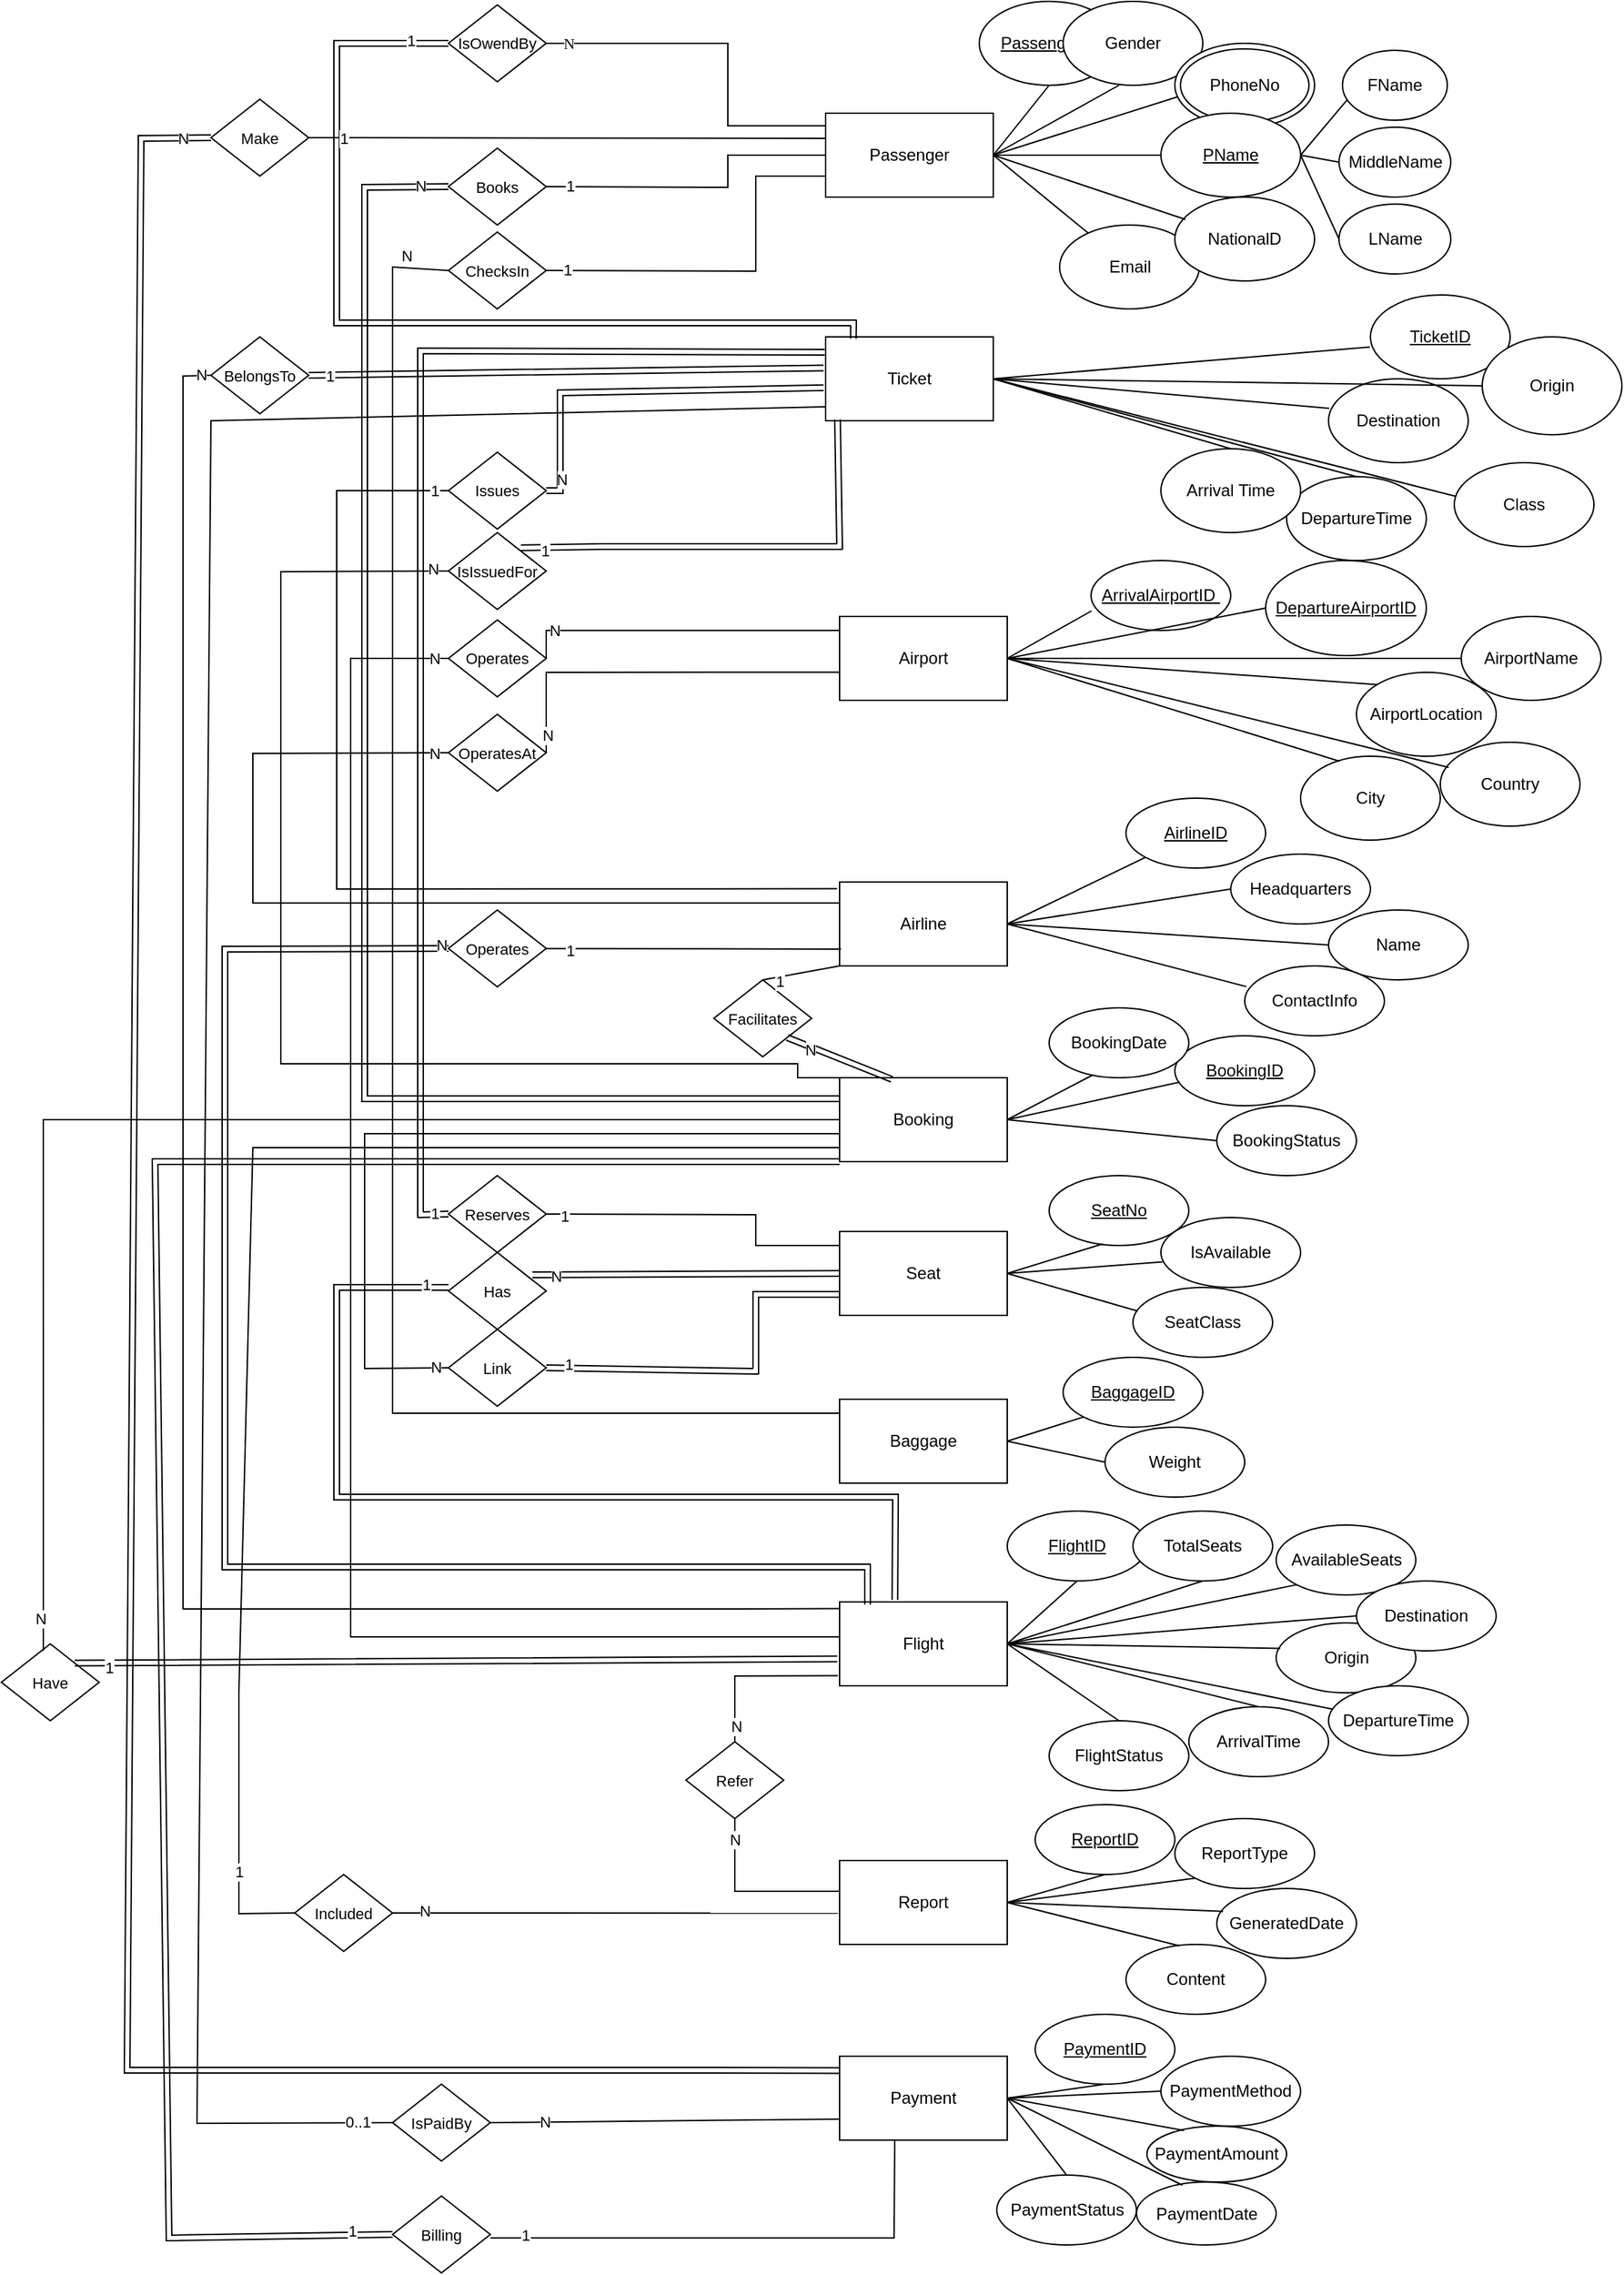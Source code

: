 <mxfile version="20.3.0" type="device"><diagram id="M0tUbY7x61F8jzgo2idq" name="Page-1"><mxGraphModel dx="2980" dy="1082" grid="1" gridSize="10" guides="1" tooltips="1" connect="1" arrows="1" fold="1" page="1" pageScale="1" pageWidth="850" pageHeight="1100" math="0" shadow="0"><root><mxCell id="0"/><mxCell id="1" parent="0"/><mxCell id="kYZWz6wtXbgFNlONfoGP-1" value="Passenger" style="rounded=0;whiteSpace=wrap;html=1;" vertex="1" parent="1"><mxGeometry x="470" y="80" width="120" height="60" as="geometry"/></mxCell><mxCell id="kYZWz6wtXbgFNlONfoGP-9" value="&lt;u&gt;PassengerID&lt;/u&gt;" style="ellipse;whiteSpace=wrap;html=1;" vertex="1" parent="1"><mxGeometry x="580" width="100" height="60" as="geometry"/></mxCell><mxCell id="kYZWz6wtXbgFNlONfoGP-10" value="Gender" style="ellipse;whiteSpace=wrap;html=1;" vertex="1" parent="1"><mxGeometry x="640" width="100" height="60" as="geometry"/></mxCell><mxCell id="kYZWz6wtXbgFNlONfoGP-12" value="PhoneNo" style="ellipse;shape=doubleEllipse;whiteSpace=wrap;html=1;" vertex="1" parent="1"><mxGeometry x="720" y="30" width="100" height="60" as="geometry"/></mxCell><mxCell id="kYZWz6wtXbgFNlONfoGP-13" value="Email" style="ellipse;whiteSpace=wrap;html=1;" vertex="1" parent="1"><mxGeometry x="637.5" y="160" width="100" height="60" as="geometry"/></mxCell><mxCell id="kYZWz6wtXbgFNlONfoGP-14" value="NationalD" style="ellipse;whiteSpace=wrap;html=1;" vertex="1" parent="1"><mxGeometry x="720" y="140" width="100" height="60" as="geometry"/></mxCell><mxCell id="kYZWz6wtXbgFNlONfoGP-15" value="&lt;u&gt;PName&lt;/u&gt;" style="ellipse;whiteSpace=wrap;html=1;" vertex="1" parent="1"><mxGeometry x="710" y="80" width="100" height="60" as="geometry"/></mxCell><mxCell id="kYZWz6wtXbgFNlONfoGP-16" value="" style="endArrow=none;html=1;rounded=0;exitX=1;exitY=0.5;exitDx=0;exitDy=0;entryX=0.5;entryY=1;entryDx=0;entryDy=0;" edge="1" parent="1" source="kYZWz6wtXbgFNlONfoGP-1" target="kYZWz6wtXbgFNlONfoGP-9"><mxGeometry width="50" height="50" relative="1" as="geometry"><mxPoint x="600" y="140" as="sourcePoint"/><mxPoint x="650" y="90" as="targetPoint"/></mxGeometry></mxCell><mxCell id="kYZWz6wtXbgFNlONfoGP-17" value="" style="endArrow=none;html=1;rounded=0;entryX=0.4;entryY=1;entryDx=0;entryDy=0;entryPerimeter=0;exitX=1;exitY=0.5;exitDx=0;exitDy=0;" edge="1" parent="1" source="kYZWz6wtXbgFNlONfoGP-1" target="kYZWz6wtXbgFNlONfoGP-10"><mxGeometry width="50" height="50" relative="1" as="geometry"><mxPoint x="640" y="160" as="sourcePoint"/><mxPoint x="690" y="110" as="targetPoint"/></mxGeometry></mxCell><mxCell id="kYZWz6wtXbgFNlONfoGP-18" value="" style="endArrow=none;html=1;rounded=0;exitX=1;exitY=0.5;exitDx=0;exitDy=0;entryX=0.016;entryY=0.64;entryDx=0;entryDy=0;entryPerimeter=0;" edge="1" parent="1" source="kYZWz6wtXbgFNlONfoGP-1" target="kYZWz6wtXbgFNlONfoGP-12"><mxGeometry width="50" height="50" relative="1" as="geometry"><mxPoint x="600" y="160" as="sourcePoint"/><mxPoint x="650" y="110" as="targetPoint"/></mxGeometry></mxCell><mxCell id="kYZWz6wtXbgFNlONfoGP-19" value="" style="endArrow=none;html=1;rounded=0;exitX=1;exitY=0.5;exitDx=0;exitDy=0;entryX=0;entryY=0.5;entryDx=0;entryDy=0;" edge="1" parent="1" source="kYZWz6wtXbgFNlONfoGP-1" target="kYZWz6wtXbgFNlONfoGP-15"><mxGeometry width="50" height="50" relative="1" as="geometry"><mxPoint x="650" y="170" as="sourcePoint"/><mxPoint x="700" y="120" as="targetPoint"/></mxGeometry></mxCell><mxCell id="kYZWz6wtXbgFNlONfoGP-20" value="" style="endArrow=none;html=1;rounded=0;exitX=1;exitY=0.5;exitDx=0;exitDy=0;entryX=0.076;entryY=0.267;entryDx=0;entryDy=0;entryPerimeter=0;" edge="1" parent="1" source="kYZWz6wtXbgFNlONfoGP-1" target="kYZWz6wtXbgFNlONfoGP-14"><mxGeometry width="50" height="50" relative="1" as="geometry"><mxPoint x="670" y="200" as="sourcePoint"/><mxPoint x="720" y="150" as="targetPoint"/></mxGeometry></mxCell><mxCell id="kYZWz6wtXbgFNlONfoGP-23" value="" style="endArrow=none;html=1;rounded=0;" edge="1" parent="1" source="kYZWz6wtXbgFNlONfoGP-13"><mxGeometry width="50" height="50" relative="1" as="geometry"><mxPoint x="540" y="270" as="sourcePoint"/><mxPoint x="590" y="110" as="targetPoint"/></mxGeometry></mxCell><mxCell id="kYZWz6wtXbgFNlONfoGP-24" value="FName" style="ellipse;whiteSpace=wrap;html=1;" vertex="1" parent="1"><mxGeometry x="840" y="35" width="75" height="50" as="geometry"/></mxCell><mxCell id="kYZWz6wtXbgFNlONfoGP-25" value="MiddleName" style="ellipse;whiteSpace=wrap;html=1;" vertex="1" parent="1"><mxGeometry x="837.5" y="90" width="80" height="50" as="geometry"/></mxCell><mxCell id="kYZWz6wtXbgFNlONfoGP-26" value="LName" style="ellipse;whiteSpace=wrap;html=1;" vertex="1" parent="1"><mxGeometry x="837.5" y="145" width="80" height="50" as="geometry"/></mxCell><mxCell id="kYZWz6wtXbgFNlONfoGP-27" value="" style="endArrow=none;html=1;rounded=0;entryX=0.043;entryY=0.712;entryDx=0;entryDy=0;exitX=1;exitY=0.5;exitDx=0;exitDy=0;entryPerimeter=0;" edge="1" parent="1" source="kYZWz6wtXbgFNlONfoGP-15" target="kYZWz6wtXbgFNlONfoGP-24"><mxGeometry width="50" height="50" relative="1" as="geometry"><mxPoint x="800" y="170" as="sourcePoint"/><mxPoint x="850" y="120" as="targetPoint"/></mxGeometry></mxCell><mxCell id="kYZWz6wtXbgFNlONfoGP-28" value="" style="endArrow=none;html=1;rounded=0;entryX=0;entryY=0.5;entryDx=0;entryDy=0;exitX=1;exitY=0.5;exitDx=0;exitDy=0;" edge="1" parent="1" source="kYZWz6wtXbgFNlONfoGP-15" target="kYZWz6wtXbgFNlONfoGP-25"><mxGeometry width="50" height="50" relative="1" as="geometry"><mxPoint x="810" y="114" as="sourcePoint"/><mxPoint x="840" y="220" as="targetPoint"/></mxGeometry></mxCell><mxCell id="kYZWz6wtXbgFNlONfoGP-29" value="" style="endArrow=none;html=1;rounded=0;entryX=1;entryY=0.5;entryDx=0;entryDy=0;exitX=0;exitY=0.5;exitDx=0;exitDy=0;" edge="1" parent="1" source="kYZWz6wtXbgFNlONfoGP-26" target="kYZWz6wtXbgFNlONfoGP-15"><mxGeometry width="50" height="50" relative="1" as="geometry"><mxPoint x="847" y="197" as="sourcePoint"/><mxPoint x="820" y="220" as="targetPoint"/></mxGeometry></mxCell><mxCell id="kYZWz6wtXbgFNlONfoGP-31" value="Ticket" style="rounded=0;whiteSpace=wrap;html=1;" vertex="1" parent="1"><mxGeometry x="470" y="240" width="120" height="60" as="geometry"/></mxCell><mxCell id="kYZWz6wtXbgFNlONfoGP-34" value="&lt;u&gt;TicketID&lt;/u&gt;" style="ellipse;whiteSpace=wrap;html=1;" vertex="1" parent="1"><mxGeometry x="860" y="210" width="100" height="60" as="geometry"/></mxCell><mxCell id="kYZWz6wtXbgFNlONfoGP-37" value="Origin" style="ellipse;whiteSpace=wrap;html=1;" vertex="1" parent="1"><mxGeometry x="940" y="240" width="100" height="70" as="geometry"/></mxCell><mxCell id="kYZWz6wtXbgFNlONfoGP-38" value="Destination" style="ellipse;whiteSpace=wrap;html=1;" vertex="1" parent="1"><mxGeometry x="830" y="270" width="100" height="60" as="geometry"/></mxCell><mxCell id="kYZWz6wtXbgFNlONfoGP-39" value="Class" style="ellipse;whiteSpace=wrap;html=1;" vertex="1" parent="1"><mxGeometry x="920" y="330" width="100" height="60" as="geometry"/></mxCell><mxCell id="kYZWz6wtXbgFNlONfoGP-40" value="DepartureTime" style="ellipse;whiteSpace=wrap;html=1;" vertex="1" parent="1"><mxGeometry x="800" y="340" width="100" height="60" as="geometry"/></mxCell><mxCell id="kYZWz6wtXbgFNlONfoGP-41" value="Arrival Time" style="ellipse;whiteSpace=wrap;html=1;" vertex="1" parent="1"><mxGeometry x="710" y="320" width="100" height="60" as="geometry"/></mxCell><mxCell id="kYZWz6wtXbgFNlONfoGP-42" value="" style="endArrow=none;html=1;rounded=0;entryX=-0.004;entryY=0.62;entryDx=0;entryDy=0;exitX=1;exitY=0.5;exitDx=0;exitDy=0;entryPerimeter=0;" edge="1" parent="1" source="kYZWz6wtXbgFNlONfoGP-31" target="kYZWz6wtXbgFNlONfoGP-34"><mxGeometry width="50" height="50" relative="1" as="geometry"><mxPoint x="550" y="380" as="sourcePoint"/><mxPoint x="600" y="330" as="targetPoint"/></mxGeometry></mxCell><mxCell id="kYZWz6wtXbgFNlONfoGP-43" value="" style="endArrow=none;html=1;rounded=0;exitX=1;exitY=0.5;exitDx=0;exitDy=0;entryX=0;entryY=0.5;entryDx=0;entryDy=0;" edge="1" parent="1" source="kYZWz6wtXbgFNlONfoGP-31" target="kYZWz6wtXbgFNlONfoGP-37"><mxGeometry width="50" height="50" relative="1" as="geometry"><mxPoint x="620" y="450" as="sourcePoint"/><mxPoint x="680" y="343" as="targetPoint"/></mxGeometry></mxCell><mxCell id="kYZWz6wtXbgFNlONfoGP-44" value="" style="endArrow=none;html=1;rounded=0;exitX=1;exitY=0.5;exitDx=0;exitDy=0;entryX=0.005;entryY=0.353;entryDx=0;entryDy=0;entryPerimeter=0;" edge="1" parent="1" source="kYZWz6wtXbgFNlONfoGP-31" target="kYZWz6wtXbgFNlONfoGP-38"><mxGeometry width="50" height="50" relative="1" as="geometry"><mxPoint x="640" y="420" as="sourcePoint"/><mxPoint x="690" y="370" as="targetPoint"/></mxGeometry></mxCell><mxCell id="kYZWz6wtXbgFNlONfoGP-45" value="" style="endArrow=none;html=1;rounded=0;exitX=1;exitY=0.5;exitDx=0;exitDy=0;entryX=0.008;entryY=0.4;entryDx=0;entryDy=0;entryPerimeter=0;" edge="1" parent="1" source="kYZWz6wtXbgFNlONfoGP-31" target="kYZWz6wtXbgFNlONfoGP-39"><mxGeometry width="50" height="50" relative="1" as="geometry"><mxPoint x="650" y="440" as="sourcePoint"/><mxPoint x="700" y="390" as="targetPoint"/></mxGeometry></mxCell><mxCell id="kYZWz6wtXbgFNlONfoGP-46" value="" style="endArrow=none;html=1;rounded=0;entryX=1;entryY=0.5;entryDx=0;entryDy=0;exitX=0.5;exitY=0;exitDx=0;exitDy=0;" edge="1" parent="1" source="kYZWz6wtXbgFNlONfoGP-40" target="kYZWz6wtXbgFNlONfoGP-31"><mxGeometry width="50" height="50" relative="1" as="geometry"><mxPoint x="620" y="470" as="sourcePoint"/><mxPoint x="670" y="420" as="targetPoint"/></mxGeometry></mxCell><mxCell id="kYZWz6wtXbgFNlONfoGP-47" value="" style="endArrow=none;html=1;rounded=0;exitX=0.5;exitY=0;exitDx=0;exitDy=0;entryX=1;entryY=0.5;entryDx=0;entryDy=0;" edge="1" parent="1" source="kYZWz6wtXbgFNlONfoGP-41" target="kYZWz6wtXbgFNlONfoGP-31"><mxGeometry width="50" height="50" relative="1" as="geometry"><mxPoint x="560" y="490" as="sourcePoint"/><mxPoint x="600" y="390" as="targetPoint"/></mxGeometry></mxCell><mxCell id="kYZWz6wtXbgFNlONfoGP-48" value="Airport" style="rounded=0;whiteSpace=wrap;html=1;" vertex="1" parent="1"><mxGeometry x="480" y="440" width="120" height="60" as="geometry"/></mxCell><mxCell id="kYZWz6wtXbgFNlONfoGP-49" value="&lt;u&gt;ArrivalAirportID&amp;nbsp;&lt;/u&gt;" style="ellipse;whiteSpace=wrap;html=1;" vertex="1" parent="1"><mxGeometry x="660" y="400" width="100" height="50" as="geometry"/></mxCell><mxCell id="kYZWz6wtXbgFNlONfoGP-50" value="&amp;nbsp;&lt;u&gt;DepartureAirportID&lt;/u&gt;&amp;nbsp;" style="ellipse;whiteSpace=wrap;html=1;" vertex="1" parent="1"><mxGeometry x="785" y="400" width="115" height="68" as="geometry"/></mxCell><mxCell id="kYZWz6wtXbgFNlONfoGP-51" value="AirportLocation" style="ellipse;whiteSpace=wrap;html=1;" vertex="1" parent="1"><mxGeometry x="850" y="480" width="100" height="60" as="geometry"/></mxCell><mxCell id="kYZWz6wtXbgFNlONfoGP-52" value="AirportName" style="ellipse;whiteSpace=wrap;html=1;" vertex="1" parent="1"><mxGeometry x="925" y="440" width="100" height="60" as="geometry"/></mxCell><mxCell id="kYZWz6wtXbgFNlONfoGP-54" value="Country" style="ellipse;whiteSpace=wrap;html=1;" vertex="1" parent="1"><mxGeometry x="910" y="530" width="100" height="60" as="geometry"/></mxCell><mxCell id="kYZWz6wtXbgFNlONfoGP-55" value="City" style="ellipse;whiteSpace=wrap;html=1;" vertex="1" parent="1"><mxGeometry x="810" y="540" width="100" height="60" as="geometry"/></mxCell><mxCell id="kYZWz6wtXbgFNlONfoGP-56" value="" style="endArrow=none;html=1;rounded=0;exitX=1;exitY=0.5;exitDx=0;exitDy=0;entryX=0.004;entryY=0.72;entryDx=0;entryDy=0;entryPerimeter=0;" edge="1" parent="1" source="kYZWz6wtXbgFNlONfoGP-48" target="kYZWz6wtXbgFNlONfoGP-49"><mxGeometry width="50" height="50" relative="1" as="geometry"><mxPoint x="600" y="690" as="sourcePoint"/><mxPoint x="650" y="640" as="targetPoint"/></mxGeometry></mxCell><mxCell id="kYZWz6wtXbgFNlONfoGP-57" value="" style="endArrow=none;html=1;rounded=0;exitX=1;exitY=0.5;exitDx=0;exitDy=0;entryX=0;entryY=0.5;entryDx=0;entryDy=0;" edge="1" parent="1" source="kYZWz6wtXbgFNlONfoGP-48" target="kYZWz6wtXbgFNlONfoGP-50"><mxGeometry width="50" height="50" relative="1" as="geometry"><mxPoint x="610" y="680" as="sourcePoint"/><mxPoint x="660" y="630" as="targetPoint"/></mxGeometry></mxCell><mxCell id="kYZWz6wtXbgFNlONfoGP-58" value="" style="endArrow=none;html=1;rounded=0;exitX=1;exitY=0.5;exitDx=0;exitDy=0;entryX=0;entryY=0;entryDx=0;entryDy=0;" edge="1" parent="1" source="kYZWz6wtXbgFNlONfoGP-48" target="kYZWz6wtXbgFNlONfoGP-51"><mxGeometry width="50" height="50" relative="1" as="geometry"><mxPoint x="660" y="710" as="sourcePoint"/><mxPoint x="710" y="660" as="targetPoint"/></mxGeometry></mxCell><mxCell id="kYZWz6wtXbgFNlONfoGP-59" value="" style="endArrow=none;html=1;rounded=0;exitX=1;exitY=0.5;exitDx=0;exitDy=0;entryX=0;entryY=0.5;entryDx=0;entryDy=0;" edge="1" parent="1" source="kYZWz6wtXbgFNlONfoGP-48" target="kYZWz6wtXbgFNlONfoGP-52"><mxGeometry width="50" height="50" relative="1" as="geometry"><mxPoint x="660" y="710" as="sourcePoint"/><mxPoint x="710" y="660" as="targetPoint"/></mxGeometry></mxCell><mxCell id="kYZWz6wtXbgFNlONfoGP-60" value="" style="endArrow=none;html=1;rounded=0;exitX=1;exitY=0.5;exitDx=0;exitDy=0;entryX=0.06;entryY=0.3;entryDx=0;entryDy=0;entryPerimeter=0;" edge="1" parent="1" source="kYZWz6wtXbgFNlONfoGP-48" target="kYZWz6wtXbgFNlONfoGP-54"><mxGeometry width="50" height="50" relative="1" as="geometry"><mxPoint x="620" y="730" as="sourcePoint"/><mxPoint x="670" y="680" as="targetPoint"/></mxGeometry></mxCell><mxCell id="kYZWz6wtXbgFNlONfoGP-61" value="" style="endArrow=none;html=1;rounded=0;entryX=1;entryY=0.5;entryDx=0;entryDy=0;exitX=0.28;exitY=0.06;exitDx=0;exitDy=0;exitPerimeter=0;" edge="1" parent="1" source="kYZWz6wtXbgFNlONfoGP-55" target="kYZWz6wtXbgFNlONfoGP-48"><mxGeometry width="50" height="50" relative="1" as="geometry"><mxPoint x="590" y="750" as="sourcePoint"/><mxPoint x="640" y="700" as="targetPoint"/></mxGeometry></mxCell><mxCell id="kYZWz6wtXbgFNlONfoGP-64" value="Airline" style="rounded=0;whiteSpace=wrap;html=1;" vertex="1" parent="1"><mxGeometry x="480" y="630" width="120" height="60" as="geometry"/></mxCell><mxCell id="kYZWz6wtXbgFNlONfoGP-65" value="&lt;u&gt;AirlineID&lt;/u&gt;" style="ellipse;whiteSpace=wrap;html=1;" vertex="1" parent="1"><mxGeometry x="685" y="570" width="100" height="50" as="geometry"/></mxCell><mxCell id="kYZWz6wtXbgFNlONfoGP-66" value="Headquarters" style="ellipse;whiteSpace=wrap;html=1;" vertex="1" parent="1"><mxGeometry x="760" y="610" width="100" height="50" as="geometry"/></mxCell><mxCell id="kYZWz6wtXbgFNlONfoGP-67" value="Name" style="ellipse;whiteSpace=wrap;html=1;" vertex="1" parent="1"><mxGeometry x="830" y="650" width="100" height="50" as="geometry"/></mxCell><mxCell id="kYZWz6wtXbgFNlONfoGP-68" value="ContactInfo" style="ellipse;whiteSpace=wrap;html=1;" vertex="1" parent="1"><mxGeometry x="770" y="690" width="100" height="50" as="geometry"/></mxCell><mxCell id="kYZWz6wtXbgFNlONfoGP-69" value="" style="endArrow=none;html=1;rounded=0;exitX=1;exitY=0.5;exitDx=0;exitDy=0;" edge="1" parent="1" source="kYZWz6wtXbgFNlONfoGP-64" target="kYZWz6wtXbgFNlONfoGP-65"><mxGeometry width="50" height="50" relative="1" as="geometry"><mxPoint x="660" y="690" as="sourcePoint"/><mxPoint x="710" y="640" as="targetPoint"/></mxGeometry></mxCell><mxCell id="kYZWz6wtXbgFNlONfoGP-70" value="" style="endArrow=none;html=1;rounded=0;exitX=1;exitY=0.5;exitDx=0;exitDy=0;entryX=0;entryY=0.5;entryDx=0;entryDy=0;" edge="1" parent="1" source="kYZWz6wtXbgFNlONfoGP-64" target="kYZWz6wtXbgFNlONfoGP-66"><mxGeometry width="50" height="50" relative="1" as="geometry"><mxPoint x="670" y="700" as="sourcePoint"/><mxPoint x="720" y="650" as="targetPoint"/></mxGeometry></mxCell><mxCell id="kYZWz6wtXbgFNlONfoGP-71" value="" style="endArrow=none;html=1;rounded=0;entryX=0;entryY=0.5;entryDx=0;entryDy=0;exitX=1;exitY=0.5;exitDx=0;exitDy=0;" edge="1" parent="1" source="kYZWz6wtXbgFNlONfoGP-64" target="kYZWz6wtXbgFNlONfoGP-67"><mxGeometry width="50" height="50" relative="1" as="geometry"><mxPoint x="630" y="710" as="sourcePoint"/><mxPoint x="680" y="660" as="targetPoint"/></mxGeometry></mxCell><mxCell id="kYZWz6wtXbgFNlONfoGP-72" value="" style="endArrow=none;html=1;rounded=0;exitX=1;exitY=0.5;exitDx=0;exitDy=0;entryX=0.012;entryY=0.296;entryDx=0;entryDy=0;entryPerimeter=0;" edge="1" parent="1" source="kYZWz6wtXbgFNlONfoGP-64" target="kYZWz6wtXbgFNlONfoGP-68"><mxGeometry width="50" height="50" relative="1" as="geometry"><mxPoint x="680" y="740" as="sourcePoint"/><mxPoint x="730" y="690" as="targetPoint"/></mxGeometry></mxCell><mxCell id="kYZWz6wtXbgFNlONfoGP-73" value="Booking" style="rounded=0;whiteSpace=wrap;html=1;" vertex="1" parent="1"><mxGeometry x="480" y="770" width="120" height="60" as="geometry"/></mxCell><mxCell id="kYZWz6wtXbgFNlONfoGP-74" value="&lt;u&gt;BookingID&lt;/u&gt;" style="ellipse;whiteSpace=wrap;html=1;" vertex="1" parent="1"><mxGeometry x="720" y="740" width="100" height="50" as="geometry"/></mxCell><mxCell id="kYZWz6wtXbgFNlONfoGP-75" value="BookingStatus" style="ellipse;whiteSpace=wrap;html=1;" vertex="1" parent="1"><mxGeometry x="750" y="790" width="100" height="50" as="geometry"/></mxCell><mxCell id="kYZWz6wtXbgFNlONfoGP-76" value="BookingDate" style="ellipse;whiteSpace=wrap;html=1;" vertex="1" parent="1"><mxGeometry x="630" y="720" width="100" height="50" as="geometry"/></mxCell><mxCell id="kYZWz6wtXbgFNlONfoGP-77" value="" style="endArrow=none;html=1;rounded=0;exitX=1;exitY=0.5;exitDx=0;exitDy=0;entryX=0.308;entryY=0.965;entryDx=0;entryDy=0;entryPerimeter=0;" edge="1" parent="1" source="kYZWz6wtXbgFNlONfoGP-73" target="kYZWz6wtXbgFNlONfoGP-76"><mxGeometry width="50" height="50" relative="1" as="geometry"><mxPoint x="600" y="820" as="sourcePoint"/><mxPoint x="650" y="770" as="targetPoint"/></mxGeometry></mxCell><mxCell id="kYZWz6wtXbgFNlONfoGP-78" value="" style="endArrow=none;html=1;rounded=0;exitX=1;exitY=0.5;exitDx=0;exitDy=0;entryX=0.035;entryY=0.663;entryDx=0;entryDy=0;entryPerimeter=0;" edge="1" parent="1" source="kYZWz6wtXbgFNlONfoGP-73" target="kYZWz6wtXbgFNlONfoGP-74"><mxGeometry width="50" height="50" relative="1" as="geometry"><mxPoint x="610" y="800" as="sourcePoint"/><mxPoint x="690" y="780" as="targetPoint"/></mxGeometry></mxCell><mxCell id="kYZWz6wtXbgFNlONfoGP-79" value="" style="endArrow=none;html=1;rounded=0;exitX=1;exitY=0.5;exitDx=0;exitDy=0;entryX=0;entryY=0.5;entryDx=0;entryDy=0;" edge="1" parent="1" source="kYZWz6wtXbgFNlONfoGP-73" target="kYZWz6wtXbgFNlONfoGP-75"><mxGeometry width="50" height="50" relative="1" as="geometry"><mxPoint x="640" y="870" as="sourcePoint"/><mxPoint x="690" y="820" as="targetPoint"/></mxGeometry></mxCell><mxCell id="kYZWz6wtXbgFNlONfoGP-80" value="Seat" style="rounded=0;whiteSpace=wrap;html=1;" vertex="1" parent="1"><mxGeometry x="480" y="880" width="120" height="60" as="geometry"/></mxCell><mxCell id="kYZWz6wtXbgFNlONfoGP-81" value="&lt;u&gt;SeatNo&lt;/u&gt;" style="ellipse;whiteSpace=wrap;html=1;" vertex="1" parent="1"><mxGeometry x="630" y="840" width="100" height="50" as="geometry"/></mxCell><mxCell id="kYZWz6wtXbgFNlONfoGP-82" value="IsAvailable" style="ellipse;whiteSpace=wrap;html=1;" vertex="1" parent="1"><mxGeometry x="710" y="870" width="100" height="50" as="geometry"/></mxCell><mxCell id="kYZWz6wtXbgFNlONfoGP-83" value="SeatClass" style="ellipse;whiteSpace=wrap;html=1;" vertex="1" parent="1"><mxGeometry x="690" y="920" width="100" height="50" as="geometry"/></mxCell><mxCell id="kYZWz6wtXbgFNlONfoGP-84" value="" style="endArrow=none;html=1;rounded=0;exitX=1;exitY=0.5;exitDx=0;exitDy=0;entryX=0.383;entryY=0.977;entryDx=0;entryDy=0;entryPerimeter=0;" edge="1" parent="1" source="kYZWz6wtXbgFNlONfoGP-80" target="kYZWz6wtXbgFNlONfoGP-81"><mxGeometry width="50" height="50" relative="1" as="geometry"><mxPoint x="620" y="980" as="sourcePoint"/><mxPoint x="670" y="930" as="targetPoint"/></mxGeometry></mxCell><mxCell id="kYZWz6wtXbgFNlONfoGP-85" value="" style="endArrow=none;html=1;rounded=0;exitX=1;exitY=0.5;exitDx=0;exitDy=0;entryX=0.012;entryY=0.635;entryDx=0;entryDy=0;entryPerimeter=0;" edge="1" parent="1" source="kYZWz6wtXbgFNlONfoGP-80" target="kYZWz6wtXbgFNlONfoGP-82"><mxGeometry width="50" height="50" relative="1" as="geometry"><mxPoint x="640" y="960" as="sourcePoint"/><mxPoint x="690" y="910" as="targetPoint"/></mxGeometry></mxCell><mxCell id="kYZWz6wtXbgFNlONfoGP-86" value="" style="endArrow=none;html=1;rounded=0;exitX=1;exitY=0.5;exitDx=0;exitDy=0;entryX=0.032;entryY=0.337;entryDx=0;entryDy=0;entryPerimeter=0;" edge="1" parent="1" source="kYZWz6wtXbgFNlONfoGP-80" target="kYZWz6wtXbgFNlONfoGP-83"><mxGeometry width="50" height="50" relative="1" as="geometry"><mxPoint x="620" y="970" as="sourcePoint"/><mxPoint x="670" y="920" as="targetPoint"/></mxGeometry></mxCell><mxCell id="kYZWz6wtXbgFNlONfoGP-87" value="Baggage" style="rounded=0;whiteSpace=wrap;html=1;" vertex="1" parent="1"><mxGeometry x="480" y="1000" width="120" height="60" as="geometry"/></mxCell><mxCell id="kYZWz6wtXbgFNlONfoGP-88" value="&lt;u&gt;BaggageID&lt;/u&gt;" style="ellipse;whiteSpace=wrap;html=1;" vertex="1" parent="1"><mxGeometry x="640" y="970" width="100" height="50" as="geometry"/></mxCell><mxCell id="kYZWz6wtXbgFNlONfoGP-89" value="Weight" style="ellipse;whiteSpace=wrap;html=1;" vertex="1" parent="1"><mxGeometry x="670" y="1020" width="100" height="50" as="geometry"/></mxCell><mxCell id="kYZWz6wtXbgFNlONfoGP-90" value="" style="endArrow=none;html=1;rounded=0;exitX=1;exitY=0.5;exitDx=0;exitDy=0;entryX=0;entryY=1;entryDx=0;entryDy=0;" edge="1" parent="1" source="kYZWz6wtXbgFNlONfoGP-87" target="kYZWz6wtXbgFNlONfoGP-88"><mxGeometry width="50" height="50" relative="1" as="geometry"><mxPoint x="600" y="1060" as="sourcePoint"/><mxPoint x="650" y="1010" as="targetPoint"/></mxGeometry></mxCell><mxCell id="kYZWz6wtXbgFNlONfoGP-91" value="" style="endArrow=none;html=1;rounded=0;exitX=1;exitY=0.5;exitDx=0;exitDy=0;entryX=0;entryY=0.5;entryDx=0;entryDy=0;" edge="1" parent="1" source="kYZWz6wtXbgFNlONfoGP-87" target="kYZWz6wtXbgFNlONfoGP-89"><mxGeometry width="50" height="50" relative="1" as="geometry"><mxPoint x="650" y="1070" as="sourcePoint"/><mxPoint x="700" y="1020" as="targetPoint"/></mxGeometry></mxCell><mxCell id="kYZWz6wtXbgFNlONfoGP-92" value="Flight" style="rounded=0;whiteSpace=wrap;html=1;" vertex="1" parent="1"><mxGeometry x="480" y="1145" width="120" height="60" as="geometry"/></mxCell><mxCell id="kYZWz6wtXbgFNlONfoGP-93" value="&lt;u&gt;FlightID&lt;/u&gt;" style="ellipse;whiteSpace=wrap;html=1;" vertex="1" parent="1"><mxGeometry x="600" y="1080" width="100" height="50" as="geometry"/></mxCell><mxCell id="kYZWz6wtXbgFNlONfoGP-94" value="TotalSeats" style="ellipse;whiteSpace=wrap;html=1;" vertex="1" parent="1"><mxGeometry x="690" y="1080" width="100" height="50" as="geometry"/></mxCell><mxCell id="kYZWz6wtXbgFNlONfoGP-95" style="edgeStyle=orthogonalEdgeStyle;rounded=0;orthogonalLoop=1;jettySize=auto;html=1;exitX=0.5;exitY=1;exitDx=0;exitDy=0;" edge="1" parent="1" source="kYZWz6wtXbgFNlONfoGP-94" target="kYZWz6wtXbgFNlONfoGP-94"><mxGeometry relative="1" as="geometry"/></mxCell><mxCell id="kYZWz6wtXbgFNlONfoGP-96" value="AvailableSeats" style="ellipse;whiteSpace=wrap;html=1;" vertex="1" parent="1"><mxGeometry x="792.5" y="1090" width="100" height="50" as="geometry"/></mxCell><mxCell id="kYZWz6wtXbgFNlONfoGP-97" value="Origin" style="ellipse;whiteSpace=wrap;html=1;" vertex="1" parent="1"><mxGeometry x="792.5" y="1160" width="100" height="50" as="geometry"/></mxCell><mxCell id="kYZWz6wtXbgFNlONfoGP-98" value="Destination" style="ellipse;whiteSpace=wrap;html=1;" vertex="1" parent="1"><mxGeometry x="850" y="1130" width="100" height="50" as="geometry"/></mxCell><mxCell id="kYZWz6wtXbgFNlONfoGP-99" value="DepartureTime" style="ellipse;whiteSpace=wrap;html=1;" vertex="1" parent="1"><mxGeometry x="830" y="1205" width="100" height="50" as="geometry"/></mxCell><mxCell id="kYZWz6wtXbgFNlONfoGP-100" value="ArrivalTime" style="ellipse;whiteSpace=wrap;html=1;" vertex="1" parent="1"><mxGeometry x="730" y="1220" width="100" height="50" as="geometry"/></mxCell><mxCell id="kYZWz6wtXbgFNlONfoGP-101" value="FlightStatus" style="ellipse;whiteSpace=wrap;html=1;" vertex="1" parent="1"><mxGeometry x="630" y="1230" width="100" height="50" as="geometry"/></mxCell><mxCell id="kYZWz6wtXbgFNlONfoGP-102" value="" style="endArrow=none;html=1;rounded=0;exitX=1;exitY=0.5;exitDx=0;exitDy=0;entryX=0.5;entryY=1;entryDx=0;entryDy=0;" edge="1" parent="1" source="kYZWz6wtXbgFNlONfoGP-92" target="kYZWz6wtXbgFNlONfoGP-93"><mxGeometry width="50" height="50" relative="1" as="geometry"><mxPoint x="620" y="1230" as="sourcePoint"/><mxPoint x="670" y="1180" as="targetPoint"/></mxGeometry></mxCell><mxCell id="kYZWz6wtXbgFNlONfoGP-103" value="" style="endArrow=none;html=1;rounded=0;exitX=1;exitY=0.5;exitDx=0;exitDy=0;entryX=0.5;entryY=1;entryDx=0;entryDy=0;" edge="1" parent="1" source="kYZWz6wtXbgFNlONfoGP-92" target="kYZWz6wtXbgFNlONfoGP-94"><mxGeometry width="50" height="50" relative="1" as="geometry"><mxPoint x="730" y="1210" as="sourcePoint"/><mxPoint x="780" y="1160" as="targetPoint"/></mxGeometry></mxCell><mxCell id="kYZWz6wtXbgFNlONfoGP-106" value="" style="endArrow=none;html=1;rounded=0;exitX=1;exitY=0.5;exitDx=0;exitDy=0;entryX=0;entryY=1;entryDx=0;entryDy=0;" edge="1" parent="1" source="kYZWz6wtXbgFNlONfoGP-92" target="kYZWz6wtXbgFNlONfoGP-96"><mxGeometry width="50" height="50" relative="1" as="geometry"><mxPoint x="700" y="1220" as="sourcePoint"/><mxPoint x="750" y="1170" as="targetPoint"/></mxGeometry></mxCell><mxCell id="kYZWz6wtXbgFNlONfoGP-107" value="" style="endArrow=none;html=1;rounded=0;exitX=1;exitY=0.5;exitDx=0;exitDy=0;entryX=0;entryY=0.5;entryDx=0;entryDy=0;" edge="1" parent="1" source="kYZWz6wtXbgFNlONfoGP-92" target="kYZWz6wtXbgFNlONfoGP-98"><mxGeometry width="50" height="50" relative="1" as="geometry"><mxPoint x="690" y="1220" as="sourcePoint"/><mxPoint x="740" y="1170" as="targetPoint"/></mxGeometry></mxCell><mxCell id="kYZWz6wtXbgFNlONfoGP-108" value="" style="endArrow=none;html=1;rounded=0;exitX=1;exitY=0.5;exitDx=0;exitDy=0;entryX=0.029;entryY=0.365;entryDx=0;entryDy=0;entryPerimeter=0;" edge="1" parent="1" source="kYZWz6wtXbgFNlONfoGP-92" target="kYZWz6wtXbgFNlONfoGP-97"><mxGeometry width="50" height="50" relative="1" as="geometry"><mxPoint x="690" y="1220" as="sourcePoint"/><mxPoint x="740" y="1170" as="targetPoint"/></mxGeometry></mxCell><mxCell id="kYZWz6wtXbgFNlONfoGP-109" value="" style="endArrow=none;html=1;rounded=0;entryX=1;entryY=0.5;entryDx=0;entryDy=0;exitX=0.031;exitY=0.335;exitDx=0;exitDy=0;exitPerimeter=0;" edge="1" parent="1" source="kYZWz6wtXbgFNlONfoGP-99" target="kYZWz6wtXbgFNlONfoGP-92"><mxGeometry width="50" height="50" relative="1" as="geometry"><mxPoint x="640" y="1250" as="sourcePoint"/><mxPoint x="690" y="1200" as="targetPoint"/></mxGeometry></mxCell><mxCell id="kYZWz6wtXbgFNlONfoGP-110" value="" style="endArrow=none;html=1;rounded=0;entryX=1;entryY=0.5;entryDx=0;entryDy=0;exitX=0.5;exitY=0;exitDx=0;exitDy=0;" edge="1" parent="1" source="kYZWz6wtXbgFNlONfoGP-100" target="kYZWz6wtXbgFNlONfoGP-92"><mxGeometry width="50" height="50" relative="1" as="geometry"><mxPoint x="600" y="1230" as="sourcePoint"/><mxPoint x="650" y="1180" as="targetPoint"/></mxGeometry></mxCell><mxCell id="kYZWz6wtXbgFNlONfoGP-112" value="" style="endArrow=none;html=1;rounded=0;entryX=1;entryY=0.5;entryDx=0;entryDy=0;exitX=0.5;exitY=0;exitDx=0;exitDy=0;" edge="1" parent="1" source="kYZWz6wtXbgFNlONfoGP-101" target="kYZWz6wtXbgFNlONfoGP-92"><mxGeometry width="50" height="50" relative="1" as="geometry"><mxPoint x="600" y="1260" as="sourcePoint"/><mxPoint x="650" y="1210" as="targetPoint"/></mxGeometry></mxCell><mxCell id="kYZWz6wtXbgFNlONfoGP-113" value="Report" style="rounded=0;whiteSpace=wrap;html=1;" vertex="1" parent="1"><mxGeometry x="480" y="1330" width="120" height="60" as="geometry"/></mxCell><mxCell id="kYZWz6wtXbgFNlONfoGP-114" value="&lt;u&gt;ReportID&lt;/u&gt;" style="ellipse;whiteSpace=wrap;html=1;" vertex="1" parent="1"><mxGeometry x="620" y="1290" width="100" height="50" as="geometry"/></mxCell><mxCell id="kYZWz6wtXbgFNlONfoGP-115" value="ReportType" style="ellipse;whiteSpace=wrap;html=1;" vertex="1" parent="1"><mxGeometry x="720" y="1300" width="100" height="50" as="geometry"/></mxCell><mxCell id="kYZWz6wtXbgFNlONfoGP-116" value="GeneratedDate" style="ellipse;whiteSpace=wrap;html=1;" vertex="1" parent="1"><mxGeometry x="750" y="1350" width="100" height="50" as="geometry"/></mxCell><mxCell id="kYZWz6wtXbgFNlONfoGP-117" value="Content" style="ellipse;whiteSpace=wrap;html=1;" vertex="1" parent="1"><mxGeometry x="685" y="1390" width="100" height="50" as="geometry"/></mxCell><mxCell id="kYZWz6wtXbgFNlONfoGP-118" value="" style="endArrow=none;html=1;rounded=0;exitX=1;exitY=0.5;exitDx=0;exitDy=0;entryX=0.5;entryY=1;entryDx=0;entryDy=0;" edge="1" parent="1" source="kYZWz6wtXbgFNlONfoGP-113" target="kYZWz6wtXbgFNlONfoGP-114"><mxGeometry width="50" height="50" relative="1" as="geometry"><mxPoint x="620" y="1410" as="sourcePoint"/><mxPoint x="670" y="1360" as="targetPoint"/></mxGeometry></mxCell><mxCell id="kYZWz6wtXbgFNlONfoGP-119" value="" style="endArrow=none;html=1;rounded=0;exitX=1;exitY=0.5;exitDx=0;exitDy=0;entryX=0;entryY=1;entryDx=0;entryDy=0;" edge="1" parent="1" source="kYZWz6wtXbgFNlONfoGP-113" target="kYZWz6wtXbgFNlONfoGP-115"><mxGeometry width="50" height="50" relative="1" as="geometry"><mxPoint x="630" y="1410" as="sourcePoint"/><mxPoint x="680" y="1360" as="targetPoint"/></mxGeometry></mxCell><mxCell id="kYZWz6wtXbgFNlONfoGP-120" value="" style="endArrow=none;html=1;rounded=0;exitX=1;exitY=0.5;exitDx=0;exitDy=0;entryX=0.045;entryY=0.328;entryDx=0;entryDy=0;entryPerimeter=0;" edge="1" parent="1" source="kYZWz6wtXbgFNlONfoGP-113" target="kYZWz6wtXbgFNlONfoGP-116"><mxGeometry width="50" height="50" relative="1" as="geometry"><mxPoint x="640" y="1420" as="sourcePoint"/><mxPoint x="690" y="1370" as="targetPoint"/></mxGeometry></mxCell><mxCell id="kYZWz6wtXbgFNlONfoGP-121" value="" style="endArrow=none;html=1;rounded=0;exitX=1;exitY=0.5;exitDx=0;exitDy=0;entryX=0.382;entryY=0.02;entryDx=0;entryDy=0;entryPerimeter=0;" edge="1" parent="1" source="kYZWz6wtXbgFNlONfoGP-113" target="kYZWz6wtXbgFNlONfoGP-117"><mxGeometry width="50" height="50" relative="1" as="geometry"><mxPoint x="620" y="1420" as="sourcePoint"/><mxPoint x="670" y="1370" as="targetPoint"/></mxGeometry></mxCell><mxCell id="kYZWz6wtXbgFNlONfoGP-122" value="Payment" style="rounded=0;whiteSpace=wrap;html=1;" vertex="1" parent="1"><mxGeometry x="480" y="1470" width="120" height="60" as="geometry"/></mxCell><mxCell id="kYZWz6wtXbgFNlONfoGP-123" value="&lt;u&gt;PaymentID&lt;/u&gt;" style="ellipse;whiteSpace=wrap;html=1;" vertex="1" parent="1"><mxGeometry x="620" y="1440" width="100" height="50" as="geometry"/></mxCell><mxCell id="kYZWz6wtXbgFNlONfoGP-124" value="PaymentMethod" style="ellipse;whiteSpace=wrap;html=1;" vertex="1" parent="1"><mxGeometry x="710" y="1470" width="100" height="50" as="geometry"/></mxCell><mxCell id="kYZWz6wtXbgFNlONfoGP-125" value="PaymentAmount" style="ellipse;whiteSpace=wrap;html=1;" vertex="1" parent="1"><mxGeometry x="700" y="1520" width="100" height="40" as="geometry"/></mxCell><mxCell id="kYZWz6wtXbgFNlONfoGP-126" value="PaymentDate" style="ellipse;whiteSpace=wrap;html=1;" vertex="1" parent="1"><mxGeometry x="692.5" y="1560" width="100" height="45" as="geometry"/></mxCell><mxCell id="kYZWz6wtXbgFNlONfoGP-127" value="PaymentStatus" style="ellipse;whiteSpace=wrap;html=1;" vertex="1" parent="1"><mxGeometry x="592.5" y="1555" width="100" height="50" as="geometry"/></mxCell><mxCell id="kYZWz6wtXbgFNlONfoGP-128" value="" style="endArrow=none;html=1;rounded=0;exitX=1;exitY=0.5;exitDx=0;exitDy=0;entryX=0.5;entryY=1;entryDx=0;entryDy=0;" edge="1" parent="1" source="kYZWz6wtXbgFNlONfoGP-122" target="kYZWz6wtXbgFNlONfoGP-123"><mxGeometry width="50" height="50" relative="1" as="geometry"><mxPoint x="600" y="1550" as="sourcePoint"/><mxPoint x="650" y="1500" as="targetPoint"/></mxGeometry></mxCell><mxCell id="kYZWz6wtXbgFNlONfoGP-129" value="" style="endArrow=none;html=1;rounded=0;exitX=1;exitY=0.5;exitDx=0;exitDy=0;entryX=0;entryY=0.5;entryDx=0;entryDy=0;" edge="1" parent="1" source="kYZWz6wtXbgFNlONfoGP-122" target="kYZWz6wtXbgFNlONfoGP-124"><mxGeometry width="50" height="50" relative="1" as="geometry"><mxPoint x="610" y="1550" as="sourcePoint"/><mxPoint x="660" y="1500" as="targetPoint"/></mxGeometry></mxCell><mxCell id="kYZWz6wtXbgFNlONfoGP-130" value="" style="endArrow=none;html=1;rounded=0;exitX=1;exitY=0.5;exitDx=0;exitDy=0;entryX=0.266;entryY=0.078;entryDx=0;entryDy=0;entryPerimeter=0;" edge="1" parent="1" source="kYZWz6wtXbgFNlONfoGP-122" target="kYZWz6wtXbgFNlONfoGP-125"><mxGeometry width="50" height="50" relative="1" as="geometry"><mxPoint x="650" y="1560" as="sourcePoint"/><mxPoint x="700" y="1510" as="targetPoint"/></mxGeometry></mxCell><mxCell id="kYZWz6wtXbgFNlONfoGP-131" value="" style="endArrow=none;html=1;rounded=0;exitX=1;exitY=0.5;exitDx=0;exitDy=0;entryX=0.329;entryY=0.05;entryDx=0;entryDy=0;entryPerimeter=0;" edge="1" parent="1" source="kYZWz6wtXbgFNlONfoGP-122" target="kYZWz6wtXbgFNlONfoGP-126"><mxGeometry width="50" height="50" relative="1" as="geometry"><mxPoint x="650" y="1570" as="sourcePoint"/><mxPoint x="710" y="1570" as="targetPoint"/></mxGeometry></mxCell><mxCell id="kYZWz6wtXbgFNlONfoGP-132" value="" style="endArrow=none;html=1;rounded=0;exitX=0.5;exitY=0;exitDx=0;exitDy=0;" edge="1" parent="1" source="kYZWz6wtXbgFNlONfoGP-127"><mxGeometry width="50" height="50" relative="1" as="geometry"><mxPoint x="600" y="1580" as="sourcePoint"/><mxPoint x="600" y="1500" as="targetPoint"/></mxGeometry></mxCell><mxCell id="kYZWz6wtXbgFNlONfoGP-133" value="&lt;font style=&quot;font-size: 11px;&quot;&gt;IsOwendBy&lt;/font&gt;" style="rhombus;whiteSpace=wrap;html=1;" vertex="1" parent="1"><mxGeometry x="200" y="2.5" width="70" height="55" as="geometry"/></mxCell><mxCell id="kYZWz6wtXbgFNlONfoGP-134" value="" style="endArrow=none;html=1;rounded=0;" edge="1" parent="1"><mxGeometry width="50" height="50" relative="1" as="geometry"><mxPoint x="400" y="30" as="sourcePoint"/><mxPoint x="470" y="89" as="targetPoint"/><Array as="points"><mxPoint x="270" y="30"/><mxPoint x="400" y="30"/><mxPoint x="400" y="89"/></Array></mxGeometry></mxCell><mxCell id="kYZWz6wtXbgFNlONfoGP-135" value="N" style="edgeLabel;html=1;align=center;verticalAlign=middle;resizable=0;points=[];fontFamily=Times New Roman;" vertex="1" connectable="0" parent="kYZWz6wtXbgFNlONfoGP-134"><mxGeometry x="-0.411" relative="1" as="geometry"><mxPoint as="offset"/></mxGeometry></mxCell><mxCell id="kYZWz6wtXbgFNlONfoGP-136" value="" style="shape=link;html=1;rounded=0;fontFamily=Helvetica;fontSize=11;entryX=0;entryY=0.5;entryDx=0;entryDy=0;exitX=0.165;exitY=0.022;exitDx=0;exitDy=0;exitPerimeter=0;" edge="1" parent="1" source="kYZWz6wtXbgFNlONfoGP-31" target="kYZWz6wtXbgFNlONfoGP-133"><mxGeometry width="100" relative="1" as="geometry"><mxPoint x="490" y="220" as="sourcePoint"/><mxPoint x="180" y="40" as="targetPoint"/><Array as="points"><mxPoint x="490" y="230"/><mxPoint x="480" y="230"/><mxPoint x="120" y="230"/><mxPoint x="120" y="30"/></Array></mxGeometry></mxCell><mxCell id="kYZWz6wtXbgFNlONfoGP-137" value="1" style="edgeLabel;html=1;align=center;verticalAlign=middle;resizable=0;points=[];fontSize=11;fontFamily=Helvetica;" vertex="1" connectable="0" parent="kYZWz6wtXbgFNlONfoGP-136"><mxGeometry x="0.918" y="2" relative="1" as="geometry"><mxPoint as="offset"/></mxGeometry></mxCell><mxCell id="kYZWz6wtXbgFNlONfoGP-138" value="&lt;font style=&quot;font-size: 11px;&quot;&gt;Make&lt;/font&gt;" style="rhombus;whiteSpace=wrap;html=1;" vertex="1" parent="1"><mxGeometry x="30" y="70" width="70" height="55" as="geometry"/></mxCell><mxCell id="kYZWz6wtXbgFNlONfoGP-139" value="" style="endArrow=none;html=1;rounded=0;fontFamily=Helvetica;fontSize=11;exitX=1;exitY=0.5;exitDx=0;exitDy=0;" edge="1" parent="1" source="kYZWz6wtXbgFNlONfoGP-138"><mxGeometry width="50" height="50" relative="1" as="geometry"><mxPoint x="310" y="150" as="sourcePoint"/><mxPoint x="470" y="98" as="targetPoint"/></mxGeometry></mxCell><mxCell id="kYZWz6wtXbgFNlONfoGP-140" value="1" style="edgeLabel;html=1;align=center;verticalAlign=middle;resizable=0;points=[];fontSize=11;fontFamily=Helvetica;" vertex="1" connectable="0" parent="kYZWz6wtXbgFNlONfoGP-139"><mxGeometry x="-0.866" relative="1" as="geometry"><mxPoint as="offset"/></mxGeometry></mxCell><mxCell id="kYZWz6wtXbgFNlONfoGP-141" value="" style="shape=link;html=1;rounded=0;fontFamily=Helvetica;fontSize=11;entryX=0;entryY=0.5;entryDx=0;entryDy=0;exitX=0.004;exitY=0.171;exitDx=0;exitDy=0;exitPerimeter=0;" edge="1" parent="1" source="kYZWz6wtXbgFNlONfoGP-122" target="kYZWz6wtXbgFNlONfoGP-138"><mxGeometry width="100" relative="1" as="geometry"><mxPoint x="390" y="1500" as="sourcePoint"/><mxPoint x="250" y="150" as="targetPoint"/><Array as="points"><mxPoint x="370" y="1480"/><mxPoint x="-30" y="1480"/><mxPoint x="-20" y="98"/></Array></mxGeometry></mxCell><mxCell id="kYZWz6wtXbgFNlONfoGP-142" value="N" style="edgeLabel;html=1;align=center;verticalAlign=middle;resizable=0;points=[];fontSize=11;fontFamily=Helvetica;" vertex="1" connectable="0" parent="kYZWz6wtXbgFNlONfoGP-141"><mxGeometry x="0.931" y="-3" relative="1" as="geometry"><mxPoint x="27" y="-17" as="offset"/></mxGeometry></mxCell><mxCell id="kYZWz6wtXbgFNlONfoGP-144" value="&lt;font style=&quot;font-size: 11px;&quot;&gt;Books&lt;/font&gt;" style="rhombus;whiteSpace=wrap;html=1;" vertex="1" parent="1"><mxGeometry x="200" y="105" width="70" height="55" as="geometry"/></mxCell><mxCell id="kYZWz6wtXbgFNlONfoGP-145" value="" style="endArrow=none;html=1;rounded=0;fontFamily=Helvetica;fontSize=11;entryX=0;entryY=0.5;entryDx=0;entryDy=0;exitX=1;exitY=0.5;exitDx=0;exitDy=0;" edge="1" parent="1" source="kYZWz6wtXbgFNlONfoGP-144" target="kYZWz6wtXbgFNlONfoGP-1"><mxGeometry width="50" height="50" relative="1" as="geometry"><mxPoint x="340" y="190" as="sourcePoint"/><mxPoint x="400" y="140" as="targetPoint"/><Array as="points"><mxPoint x="400" y="133"/><mxPoint x="400" y="120"/><mxPoint x="400" y="110"/></Array></mxGeometry></mxCell><mxCell id="kYZWz6wtXbgFNlONfoGP-146" value="1" style="edgeLabel;html=1;align=center;verticalAlign=middle;resizable=0;points=[];fontSize=11;fontFamily=Helvetica;" vertex="1" connectable="0" parent="kYZWz6wtXbgFNlONfoGP-145"><mxGeometry x="-0.852" y="1" relative="1" as="geometry"><mxPoint as="offset"/></mxGeometry></mxCell><mxCell id="kYZWz6wtXbgFNlONfoGP-147" value="" style="shape=link;html=1;rounded=0;fontFamily=Helvetica;fontSize=11;entryX=0;entryY=0.5;entryDx=0;entryDy=0;exitX=0;exitY=0.25;exitDx=0;exitDy=0;" edge="1" parent="1" source="kYZWz6wtXbgFNlONfoGP-73" target="kYZWz6wtXbgFNlONfoGP-144"><mxGeometry width="100" relative="1" as="geometry"><mxPoint x="140" y="800" as="sourcePoint"/><mxPoint x="270" y="200" as="targetPoint"/><Array as="points"><mxPoint x="140" y="785"/><mxPoint x="140" y="133"/></Array></mxGeometry></mxCell><mxCell id="kYZWz6wtXbgFNlONfoGP-148" value="N" style="edgeLabel;html=1;align=center;verticalAlign=middle;resizable=0;points=[];fontSize=11;fontFamily=Helvetica;" vertex="1" connectable="0" parent="kYZWz6wtXbgFNlONfoGP-147"><mxGeometry x="0.835" y="2" relative="1" as="geometry"><mxPoint x="42" y="-28" as="offset"/></mxGeometry></mxCell><mxCell id="kYZWz6wtXbgFNlONfoGP-149" value="&lt;font style=&quot;font-size: 11px;&quot;&gt;ChecksIn&lt;/font&gt;" style="rhombus;whiteSpace=wrap;html=1;" vertex="1" parent="1"><mxGeometry x="200" y="165" width="70" height="55" as="geometry"/></mxCell><mxCell id="kYZWz6wtXbgFNlONfoGP-150" value="" style="endArrow=none;html=1;rounded=0;fontFamily=Helvetica;fontSize=11;entryX=0;entryY=0.75;entryDx=0;entryDy=0;exitX=1;exitY=0.5;exitDx=0;exitDy=0;" edge="1" parent="1" source="kYZWz6wtXbgFNlONfoGP-149" target="kYZWz6wtXbgFNlONfoGP-1"><mxGeometry width="50" height="50" relative="1" as="geometry"><mxPoint x="290" y="230" as="sourcePoint"/><mxPoint x="430" y="200" as="targetPoint"/><Array as="points"><mxPoint x="420" y="193"/><mxPoint x="420" y="125"/></Array></mxGeometry></mxCell><mxCell id="kYZWz6wtXbgFNlONfoGP-151" value="1" style="edgeLabel;html=1;align=center;verticalAlign=middle;resizable=0;points=[];fontSize=11;fontFamily=Helvetica;" vertex="1" connectable="0" parent="kYZWz6wtXbgFNlONfoGP-150"><mxGeometry x="-0.401" y="-1" relative="1" as="geometry"><mxPoint x="-66" y="-2" as="offset"/></mxGeometry></mxCell><mxCell id="kYZWz6wtXbgFNlONfoGP-152" value="" style="endArrow=none;html=1;rounded=0;fontFamily=Helvetica;fontSize=11;entryX=0;entryY=0.5;entryDx=0;entryDy=0;" edge="1" parent="1" target="kYZWz6wtXbgFNlONfoGP-149"><mxGeometry width="50" height="50" relative="1" as="geometry"><mxPoint x="170" y="1010" as="sourcePoint"/><mxPoint x="210" y="210" as="targetPoint"/><Array as="points"><mxPoint x="480" y="1010"/><mxPoint x="160" y="1010"/><mxPoint x="160" y="190"/></Array></mxGeometry></mxCell><mxCell id="kYZWz6wtXbgFNlONfoGP-153" value="N" style="edgeLabel;html=1;align=center;verticalAlign=middle;resizable=0;points=[];fontSize=11;fontFamily=Helvetica;" vertex="1" connectable="0" parent="kYZWz6wtXbgFNlONfoGP-152"><mxGeometry x="0.932" y="-1" relative="1" as="geometry"><mxPoint x="9" y="-19" as="offset"/></mxGeometry></mxCell><mxCell id="kYZWz6wtXbgFNlONfoGP-154" value="&lt;font style=&quot;font-size: 11px;&quot;&gt;Reserves&lt;/font&gt;" style="rhombus;whiteSpace=wrap;html=1;" vertex="1" parent="1"><mxGeometry x="200" y="840" width="70" height="55" as="geometry"/></mxCell><mxCell id="kYZWz6wtXbgFNlONfoGP-155" value="&lt;font style=&quot;font-size: 11px;&quot;&gt;Has&lt;/font&gt;" style="rhombus;whiteSpace=wrap;html=1;" vertex="1" parent="1"><mxGeometry x="200" y="895" width="70" height="55" as="geometry"/></mxCell><mxCell id="kYZWz6wtXbgFNlONfoGP-156" value="&lt;font style=&quot;font-size: 11px;&quot;&gt;Link&lt;/font&gt;" style="rhombus;whiteSpace=wrap;html=1;" vertex="1" parent="1"><mxGeometry x="200" y="950" width="70" height="55" as="geometry"/></mxCell><mxCell id="kYZWz6wtXbgFNlONfoGP-157" value="" style="endArrow=none;html=1;rounded=0;fontFamily=Helvetica;fontSize=11;exitX=1;exitY=0.5;exitDx=0;exitDy=0;" edge="1" parent="1" source="kYZWz6wtXbgFNlONfoGP-154"><mxGeometry width="50" height="50" relative="1" as="geometry"><mxPoint x="420" y="860" as="sourcePoint"/><mxPoint x="480" y="890" as="targetPoint"/><Array as="points"><mxPoint x="420" y="868"/><mxPoint x="420" y="890"/></Array></mxGeometry></mxCell><mxCell id="kYZWz6wtXbgFNlONfoGP-159" value="1" style="edgeLabel;html=1;align=center;verticalAlign=middle;resizable=0;points=[];fontSize=11;fontFamily=Helvetica;" vertex="1" connectable="0" parent="kYZWz6wtXbgFNlONfoGP-157"><mxGeometry x="-0.889" y="-1" relative="1" as="geometry"><mxPoint as="offset"/></mxGeometry></mxCell><mxCell id="kYZWz6wtXbgFNlONfoGP-158" value="" style="shape=link;html=1;rounded=0;fontFamily=Helvetica;fontSize=11;entryX=0;entryY=0.5;entryDx=0;entryDy=0;exitX=-0.006;exitY=0.184;exitDx=0;exitDy=0;exitPerimeter=0;" edge="1" parent="1" source="kYZWz6wtXbgFNlONfoGP-31" target="kYZWz6wtXbgFNlONfoGP-154"><mxGeometry width="100" relative="1" as="geometry"><mxPoint x="468" y="260" as="sourcePoint"/><mxPoint x="240" y="830" as="targetPoint"/><Array as="points"><mxPoint x="180" y="250"/><mxPoint x="180" y="868"/></Array></mxGeometry></mxCell><mxCell id="kYZWz6wtXbgFNlONfoGP-160" value="1" style="edgeLabel;html=1;align=center;verticalAlign=middle;resizable=0;points=[];fontSize=11;fontFamily=Helvetica;" vertex="1" connectable="0" parent="kYZWz6wtXbgFNlONfoGP-158"><mxGeometry x="0.896" y="1" relative="1" as="geometry"><mxPoint x="9" y="27" as="offset"/></mxGeometry></mxCell><mxCell id="kYZWz6wtXbgFNlONfoGP-161" value="" style="shape=link;html=1;rounded=0;fontFamily=Helvetica;fontSize=11;entryX=0;entryY=0.5;entryDx=0;entryDy=0;exitX=0.859;exitY=0.291;exitDx=0;exitDy=0;exitPerimeter=0;" edge="1" parent="1" source="kYZWz6wtXbgFNlONfoGP-155" target="kYZWz6wtXbgFNlONfoGP-80"><mxGeometry width="100" relative="1" as="geometry"><mxPoint x="250" y="910" as="sourcePoint"/><mxPoint x="400" y="940" as="targetPoint"/></mxGeometry></mxCell><mxCell id="kYZWz6wtXbgFNlONfoGP-163" value="N" style="edgeLabel;html=1;align=center;verticalAlign=middle;resizable=0;points=[];fontSize=11;fontFamily=Helvetica;" vertex="1" connectable="0" parent="kYZWz6wtXbgFNlONfoGP-161"><mxGeometry x="-0.845" y="-1" relative="1" as="geometry"><mxPoint as="offset"/></mxGeometry></mxCell><mxCell id="kYZWz6wtXbgFNlONfoGP-162" value="" style="shape=link;html=1;rounded=0;fontFamily=Helvetica;fontSize=11;exitX=0.33;exitY=-0.025;exitDx=0;exitDy=0;exitPerimeter=0;" edge="1" parent="1" source="kYZWz6wtXbgFNlONfoGP-92"><mxGeometry width="100" relative="1" as="geometry"><mxPoint x="520" y="1120" as="sourcePoint"/><mxPoint x="200" y="920" as="targetPoint"/><Array as="points"><mxPoint x="520" y="1070"/><mxPoint x="120" y="1070"/><mxPoint x="120" y="920"/></Array></mxGeometry></mxCell><mxCell id="kYZWz6wtXbgFNlONfoGP-164" value="1" style="edgeLabel;html=1;align=center;verticalAlign=middle;resizable=0;points=[];fontSize=11;fontFamily=Helvetica;" vertex="1" connectable="0" parent="kYZWz6wtXbgFNlONfoGP-162"><mxGeometry x="0.953" y="2" relative="1" as="geometry"><mxPoint as="offset"/></mxGeometry></mxCell><mxCell id="kYZWz6wtXbgFNlONfoGP-165" value="" style="shape=link;html=1;rounded=0;fontFamily=Helvetica;fontSize=11;entryX=0;entryY=0.75;entryDx=0;entryDy=0;exitX=1;exitY=0.5;exitDx=0;exitDy=0;" edge="1" parent="1" source="kYZWz6wtXbgFNlONfoGP-156" target="kYZWz6wtXbgFNlONfoGP-80"><mxGeometry width="100" relative="1" as="geometry"><mxPoint x="310" y="1000" as="sourcePoint"/><mxPoint x="440" y="970" as="targetPoint"/><Array as="points"><mxPoint x="420" y="980"/><mxPoint x="420" y="925"/></Array></mxGeometry></mxCell><mxCell id="kYZWz6wtXbgFNlONfoGP-167" value="1" style="edgeLabel;html=1;align=center;verticalAlign=middle;resizable=0;points=[];fontSize=11;fontFamily=Helvetica;" vertex="1" connectable="0" parent="kYZWz6wtXbgFNlONfoGP-165"><mxGeometry x="-0.883" y="3" relative="1" as="geometry"><mxPoint as="offset"/></mxGeometry></mxCell><mxCell id="kYZWz6wtXbgFNlONfoGP-166" value="" style="endArrow=none;html=1;rounded=0;fontFamily=Helvetica;fontSize=11;entryX=0;entryY=0.5;entryDx=0;entryDy=0;" edge="1" parent="1" target="kYZWz6wtXbgFNlONfoGP-156"><mxGeometry width="50" height="50" relative="1" as="geometry"><mxPoint x="480" y="810" as="sourcePoint"/><mxPoint x="240" y="1050" as="targetPoint"/><Array as="points"><mxPoint x="420" y="810"/><mxPoint x="140" y="810"/><mxPoint x="140" y="978"/></Array></mxGeometry></mxCell><mxCell id="kYZWz6wtXbgFNlONfoGP-168" value="N" style="edgeLabel;html=1;align=center;verticalAlign=middle;resizable=0;points=[];fontSize=11;fontFamily=Helvetica;" vertex="1" connectable="0" parent="kYZWz6wtXbgFNlONfoGP-166"><mxGeometry x="0.967" y="1" relative="1" as="geometry"><mxPoint as="offset"/></mxGeometry></mxCell><mxCell id="kYZWz6wtXbgFNlONfoGP-169" value="&lt;font style=&quot;font-size: 11px;&quot;&gt;BelongsTo&lt;/font&gt;" style="rhombus;whiteSpace=wrap;html=1;" vertex="1" parent="1"><mxGeometry x="30" y="240" width="70" height="55" as="geometry"/></mxCell><mxCell id="kYZWz6wtXbgFNlONfoGP-170" value="&lt;font style=&quot;font-size: 11px;&quot;&gt;Issues&lt;/font&gt;" style="rhombus;whiteSpace=wrap;html=1;" vertex="1" parent="1"><mxGeometry x="200" y="322.5" width="70" height="55" as="geometry"/></mxCell><mxCell id="kYZWz6wtXbgFNlONfoGP-171" value="&lt;font style=&quot;font-size: 11px;&quot;&gt;IsIssuedFor&lt;/font&gt;" style="rhombus;whiteSpace=wrap;html=1;" vertex="1" parent="1"><mxGeometry x="200" y="380" width="70" height="55" as="geometry"/></mxCell><mxCell id="kYZWz6wtXbgFNlONfoGP-174" value="" style="shape=link;html=1;rounded=0;fontFamily=Helvetica;fontSize=11;entryX=-0.012;entryY=0.37;entryDx=0;entryDy=0;exitX=1;exitY=0.5;exitDx=0;exitDy=0;entryPerimeter=0;" edge="1" parent="1" source="kYZWz6wtXbgFNlONfoGP-169" target="kYZWz6wtXbgFNlONfoGP-31"><mxGeometry width="100" relative="1" as="geometry"><mxPoint x="260" y="290" as="sourcePoint"/><mxPoint x="360" y="290" as="targetPoint"/></mxGeometry></mxCell><mxCell id="kYZWz6wtXbgFNlONfoGP-176" value="1" style="edgeLabel;html=1;align=center;verticalAlign=middle;resizable=0;points=[];fontSize=11;fontFamily=Helvetica;" vertex="1" connectable="0" parent="kYZWz6wtXbgFNlONfoGP-174"><mxGeometry x="-0.919" relative="1" as="geometry"><mxPoint as="offset"/></mxGeometry></mxCell><mxCell id="kYZWz6wtXbgFNlONfoGP-175" value="" style="endArrow=none;html=1;rounded=0;fontFamily=Helvetica;fontSize=11;entryX=0;entryY=0.5;entryDx=0;entryDy=0;exitX=-0.001;exitY=0.079;exitDx=0;exitDy=0;exitPerimeter=0;" edge="1" parent="1" source="kYZWz6wtXbgFNlONfoGP-92" target="kYZWz6wtXbgFNlONfoGP-169"><mxGeometry width="50" height="50" relative="1" as="geometry"><mxPoint x="440" y="1160" as="sourcePoint"/><mxPoint x="220" y="310" as="targetPoint"/><Array as="points"><mxPoint x="410" y="1150"/><mxPoint x="10" y="1150"/><mxPoint x="10" y="268"/></Array></mxGeometry></mxCell><mxCell id="kYZWz6wtXbgFNlONfoGP-177" value="N" style="edgeLabel;html=1;align=center;verticalAlign=middle;resizable=0;points=[];fontSize=11;fontFamily=Helvetica;" vertex="1" connectable="0" parent="kYZWz6wtXbgFNlONfoGP-175"><mxGeometry x="0.989" y="1" relative="1" as="geometry"><mxPoint as="offset"/></mxGeometry></mxCell><mxCell id="kYZWz6wtXbgFNlONfoGP-178" value="" style="shape=link;html=1;rounded=0;fontFamily=Helvetica;fontSize=11;entryX=-0.012;entryY=0.607;entryDx=0;entryDy=0;entryPerimeter=0;exitX=1;exitY=0.5;exitDx=0;exitDy=0;" edge="1" parent="1" source="kYZWz6wtXbgFNlONfoGP-170" target="kYZWz6wtXbgFNlONfoGP-31"><mxGeometry width="100" relative="1" as="geometry"><mxPoint x="280" y="350" as="sourcePoint"/><mxPoint x="370" y="330" as="targetPoint"/><Array as="points"><mxPoint x="280" y="350"/><mxPoint x="280" y="280"/></Array></mxGeometry></mxCell><mxCell id="kYZWz6wtXbgFNlONfoGP-181" value="N" style="edgeLabel;html=1;align=center;verticalAlign=middle;resizable=0;points=[];fontSize=11;fontFamily=Helvetica;" vertex="1" connectable="0" parent="kYZWz6wtXbgFNlONfoGP-178"><mxGeometry x="-0.867" y="-1" relative="1" as="geometry"><mxPoint as="offset"/></mxGeometry></mxCell><mxCell id="kYZWz6wtXbgFNlONfoGP-180" value="" style="endArrow=none;html=1;rounded=0;fontFamily=Helvetica;fontSize=11;entryX=0;entryY=0.5;entryDx=0;entryDy=0;exitX=-0.015;exitY=0.08;exitDx=0;exitDy=0;exitPerimeter=0;" edge="1" parent="1" source="kYZWz6wtXbgFNlONfoGP-64" target="kYZWz6wtXbgFNlONfoGP-170"><mxGeometry width="50" height="50" relative="1" as="geometry"><mxPoint x="320" y="640" as="sourcePoint"/><mxPoint x="160" y="340" as="targetPoint"/><Array as="points"><mxPoint x="120" y="635"/><mxPoint x="120" y="350"/></Array></mxGeometry></mxCell><mxCell id="kYZWz6wtXbgFNlONfoGP-182" value="1" style="edgeLabel;html=1;align=center;verticalAlign=middle;resizable=0;points=[];fontSize=11;fontFamily=Helvetica;" vertex="1" connectable="0" parent="kYZWz6wtXbgFNlONfoGP-180"><mxGeometry x="0.972" relative="1" as="geometry"><mxPoint as="offset"/></mxGeometry></mxCell><mxCell id="kYZWz6wtXbgFNlONfoGP-183" value="" style="shape=link;html=1;rounded=0;fontFamily=Helvetica;fontSize=11;entryX=0.071;entryY=0.985;entryDx=0;entryDy=0;exitX=0.741;exitY=0.198;exitDx=0;exitDy=0;exitPerimeter=0;entryPerimeter=0;" edge="1" parent="1" source="kYZWz6wtXbgFNlONfoGP-171" target="kYZWz6wtXbgFNlONfoGP-31"><mxGeometry width="100" relative="1" as="geometry"><mxPoint x="310" y="370" as="sourcePoint"/><mxPoint x="410" y="339.43" as="targetPoint"/><Array as="points"><mxPoint x="310" y="390"/><mxPoint x="480" y="390"/></Array></mxGeometry></mxCell><mxCell id="kYZWz6wtXbgFNlONfoGP-185" value="1" style="edgeLabel;html=1;align=center;verticalAlign=middle;resizable=0;points=[];fontSize=11;fontFamily=Helvetica;" vertex="1" connectable="0" parent="kYZWz6wtXbgFNlONfoGP-183"><mxGeometry x="-0.894" y="-2" relative="1" as="geometry"><mxPoint as="offset"/></mxGeometry></mxCell><mxCell id="kYZWz6wtXbgFNlONfoGP-184" value="" style="endArrow=none;html=1;rounded=0;fontFamily=Helvetica;fontSize=11;entryX=0;entryY=0.5;entryDx=0;entryDy=0;exitX=0;exitY=0;exitDx=0;exitDy=0;" edge="1" parent="1" source="kYZWz6wtXbgFNlONfoGP-73" target="kYZWz6wtXbgFNlONfoGP-171"><mxGeometry width="50" height="50" relative="1" as="geometry"><mxPoint x="520" y="760" as="sourcePoint"/><mxPoint x="190" y="430" as="targetPoint"/><Array as="points"><mxPoint x="450" y="770"/><mxPoint x="450" y="760"/><mxPoint x="80" y="760"/><mxPoint x="80" y="408"/></Array></mxGeometry></mxCell><mxCell id="kYZWz6wtXbgFNlONfoGP-186" value="N" style="edgeLabel;html=1;align=center;verticalAlign=middle;resizable=0;points=[];fontSize=11;fontFamily=Helvetica;" vertex="1" connectable="0" parent="kYZWz6wtXbgFNlONfoGP-184"><mxGeometry x="0.975" y="2" relative="1" as="geometry"><mxPoint as="offset"/></mxGeometry></mxCell><mxCell id="kYZWz6wtXbgFNlONfoGP-187" value="&lt;font style=&quot;font-size: 11px;&quot;&gt;Operates&lt;/font&gt;" style="rhombus;whiteSpace=wrap;html=1;" vertex="1" parent="1"><mxGeometry x="200" y="442.5" width="70" height="55" as="geometry"/></mxCell><mxCell id="kYZWz6wtXbgFNlONfoGP-188" value="&lt;font style=&quot;font-size: 11px;&quot;&gt;OperatesAt&lt;/font&gt;" style="rhombus;whiteSpace=wrap;html=1;" vertex="1" parent="1"><mxGeometry x="200" y="510" width="70" height="55" as="geometry"/></mxCell><mxCell id="kYZWz6wtXbgFNlONfoGP-189" value="" style="endArrow=none;html=1;rounded=0;fontFamily=Helvetica;fontSize=11;entryX=0;entryY=0.167;entryDx=0;entryDy=0;exitX=1;exitY=0.5;exitDx=0;exitDy=0;entryPerimeter=0;" edge="1" parent="1" source="kYZWz6wtXbgFNlONfoGP-187" target="kYZWz6wtXbgFNlONfoGP-48"><mxGeometry width="50" height="50" relative="1" as="geometry"><mxPoint x="280" y="455" as="sourcePoint"/><mxPoint x="430" y="440" as="targetPoint"/><Array as="points"><mxPoint x="270" y="450"/></Array></mxGeometry></mxCell><mxCell id="kYZWz6wtXbgFNlONfoGP-191" value="N" style="edgeLabel;html=1;align=center;verticalAlign=middle;resizable=0;points=[];fontSize=11;fontFamily=Helvetica;" vertex="1" connectable="0" parent="kYZWz6wtXbgFNlONfoGP-189"><mxGeometry x="-0.778" relative="1" as="geometry"><mxPoint as="offset"/></mxGeometry></mxCell><mxCell id="kYZWz6wtXbgFNlONfoGP-190" value="" style="endArrow=none;html=1;rounded=0;fontFamily=Helvetica;fontSize=11;entryX=-0.004;entryY=0.664;entryDx=0;entryDy=0;entryPerimeter=0;exitX=1;exitY=0.5;exitDx=0;exitDy=0;" edge="1" parent="1" source="kYZWz6wtXbgFNlONfoGP-188" target="kYZWz6wtXbgFNlONfoGP-48"><mxGeometry width="50" height="50" relative="1" as="geometry"><mxPoint x="300" y="560" as="sourcePoint"/><mxPoint x="380" y="470" as="targetPoint"/><Array as="points"><mxPoint x="270" y="480"/><mxPoint x="280" y="480"/></Array></mxGeometry></mxCell><mxCell id="kYZWz6wtXbgFNlONfoGP-195" value="N" style="edgeLabel;html=1;align=center;verticalAlign=middle;resizable=0;points=[];fontSize=11;fontFamily=Helvetica;" vertex="1" connectable="0" parent="kYZWz6wtXbgFNlONfoGP-190"><mxGeometry x="-0.905" y="-1" relative="1" as="geometry"><mxPoint as="offset"/></mxGeometry></mxCell><mxCell id="kYZWz6wtXbgFNlONfoGP-192" value="" style="endArrow=none;html=1;rounded=0;fontFamily=Helvetica;fontSize=11;entryX=0;entryY=0.5;entryDx=0;entryDy=0;" edge="1" parent="1" target="kYZWz6wtXbgFNlONfoGP-187"><mxGeometry width="50" height="50" relative="1" as="geometry"><mxPoint x="480" y="1170" as="sourcePoint"/><mxPoint x="200" y="480" as="targetPoint"/><Array as="points"><mxPoint x="130" y="1170"/><mxPoint x="130" y="470"/></Array></mxGeometry></mxCell><mxCell id="kYZWz6wtXbgFNlONfoGP-193" value="N" style="edgeLabel;html=1;align=center;verticalAlign=middle;resizable=0;points=[];fontSize=11;fontFamily=Helvetica;" vertex="1" connectable="0" parent="kYZWz6wtXbgFNlONfoGP-192"><mxGeometry x="0.979" y="-1" relative="1" as="geometry"><mxPoint x="2" y="-1" as="offset"/></mxGeometry></mxCell><mxCell id="kYZWz6wtXbgFNlONfoGP-194" value="" style="endArrow=none;html=1;rounded=0;fontFamily=Helvetica;fontSize=11;entryX=0;entryY=0.5;entryDx=0;entryDy=0;exitX=0;exitY=0.25;exitDx=0;exitDy=0;" edge="1" parent="1" source="kYZWz6wtXbgFNlONfoGP-64" target="kYZWz6wtXbgFNlONfoGP-188"><mxGeometry width="50" height="50" relative="1" as="geometry"><mxPoint x="50" y="670" as="sourcePoint"/><mxPoint x="240" y="600" as="targetPoint"/><Array as="points"><mxPoint x="60" y="645"/><mxPoint x="60" y="538"/></Array></mxGeometry></mxCell><mxCell id="kYZWz6wtXbgFNlONfoGP-196" value="N" style="edgeLabel;html=1;align=center;verticalAlign=middle;resizable=0;points=[];fontSize=11;fontFamily=Helvetica;" vertex="1" connectable="0" parent="kYZWz6wtXbgFNlONfoGP-194"><mxGeometry x="0.968" relative="1" as="geometry"><mxPoint as="offset"/></mxGeometry></mxCell><mxCell id="kYZWz6wtXbgFNlONfoGP-198" value="&lt;font style=&quot;font-size: 11px;&quot;&gt;IsPaidBy&lt;/font&gt;" style="rhombus;whiteSpace=wrap;html=1;" vertex="1" parent="1"><mxGeometry x="160" y="1490" width="70" height="55" as="geometry"/></mxCell><mxCell id="kYZWz6wtXbgFNlONfoGP-199" value="" style="endArrow=none;html=1;rounded=0;fontFamily=Helvetica;fontSize=11;entryX=0;entryY=0.75;entryDx=0;entryDy=0;exitX=1;exitY=0.5;exitDx=0;exitDy=0;" edge="1" parent="1" source="kYZWz6wtXbgFNlONfoGP-198" target="kYZWz6wtXbgFNlONfoGP-122"><mxGeometry width="50" height="50" relative="1" as="geometry"><mxPoint x="320" y="1580" as="sourcePoint"/><mxPoint x="370" y="1530" as="targetPoint"/></mxGeometry></mxCell><mxCell id="kYZWz6wtXbgFNlONfoGP-201" value="N" style="edgeLabel;html=1;align=center;verticalAlign=middle;resizable=0;points=[];fontSize=11;fontFamily=Helvetica;" vertex="1" connectable="0" parent="kYZWz6wtXbgFNlONfoGP-199"><mxGeometry x="-0.691" relative="1" as="geometry"><mxPoint as="offset"/></mxGeometry></mxCell><mxCell id="kYZWz6wtXbgFNlONfoGP-200" value="" style="endArrow=none;html=1;rounded=0;fontFamily=Helvetica;fontSize=11;entryX=0;entryY=0.5;entryDx=0;entryDy=0;" edge="1" parent="1" target="kYZWz6wtXbgFNlONfoGP-198"><mxGeometry width="50" height="50" relative="1" as="geometry"><mxPoint x="470" y="290" as="sourcePoint"/><mxPoint x="130" y="1560" as="targetPoint"/><Array as="points"><mxPoint x="30" y="300"/><mxPoint x="20" y="1518"/></Array></mxGeometry></mxCell><mxCell id="kYZWz6wtXbgFNlONfoGP-202" value="0..1" style="edgeLabel;html=1;align=center;verticalAlign=middle;resizable=0;points=[];fontSize=11;fontFamily=Helvetica;" vertex="1" connectable="0" parent="kYZWz6wtXbgFNlONfoGP-200"><mxGeometry x="0.972" y="1" relative="1" as="geometry"><mxPoint as="offset"/></mxGeometry></mxCell><mxCell id="kYZWz6wtXbgFNlONfoGP-204" value="&lt;font style=&quot;font-size: 11px;&quot;&gt;Have&lt;/font&gt;" style="rhombus;whiteSpace=wrap;html=1;" vertex="1" parent="1"><mxGeometry x="-120" y="1175" width="70" height="55" as="geometry"/></mxCell><mxCell id="kYZWz6wtXbgFNlONfoGP-205" value="&lt;font style=&quot;font-size: 11px;&quot;&gt;Refer&lt;/font&gt;" style="rhombus;whiteSpace=wrap;html=1;" vertex="1" parent="1"><mxGeometry x="370" y="1245" width="70" height="55" as="geometry"/></mxCell><mxCell id="kYZWz6wtXbgFNlONfoGP-206" value="&lt;font style=&quot;font-size: 11px;&quot;&gt;Operates&lt;/font&gt;" style="rhombus;whiteSpace=wrap;html=1;" vertex="1" parent="1"><mxGeometry x="200" y="650" width="70" height="55" as="geometry"/></mxCell><mxCell id="kYZWz6wtXbgFNlONfoGP-207" value="" style="endArrow=none;html=1;rounded=0;fontFamily=Helvetica;fontSize=11;exitX=0.5;exitY=0;exitDx=0;exitDy=0;entryX=-0.01;entryY=0.879;entryDx=0;entryDy=0;entryPerimeter=0;" edge="1" parent="1" source="kYZWz6wtXbgFNlONfoGP-205" target="kYZWz6wtXbgFNlONfoGP-92"><mxGeometry width="50" height="50" relative="1" as="geometry"><mxPoint x="400" y="1240" as="sourcePoint"/><mxPoint x="405" y="1180" as="targetPoint"/><Array as="points"><mxPoint x="405" y="1198"/></Array></mxGeometry></mxCell><mxCell id="kYZWz6wtXbgFNlONfoGP-209" value="N" style="edgeLabel;html=1;align=center;verticalAlign=middle;resizable=0;points=[];fontSize=11;fontFamily=Helvetica;" vertex="1" connectable="0" parent="kYZWz6wtXbgFNlONfoGP-207"><mxGeometry x="-0.808" y="-1" relative="1" as="geometry"><mxPoint as="offset"/></mxGeometry></mxCell><mxCell id="kYZWz6wtXbgFNlONfoGP-208" value="" style="endArrow=none;html=1;rounded=0;fontFamily=Helvetica;fontSize=11;entryX=0.5;entryY=1;entryDx=0;entryDy=0;exitX=0;exitY=0.367;exitDx=0;exitDy=0;exitPerimeter=0;" edge="1" parent="1" source="kYZWz6wtXbgFNlONfoGP-113" target="kYZWz6wtXbgFNlONfoGP-205"><mxGeometry width="50" height="50" relative="1" as="geometry"><mxPoint x="405" y="1350" as="sourcePoint"/><mxPoint x="380" y="1370" as="targetPoint"/><Array as="points"><mxPoint x="405" y="1352"/></Array></mxGeometry></mxCell><mxCell id="kYZWz6wtXbgFNlONfoGP-210" value="N" style="edgeLabel;html=1;align=center;verticalAlign=middle;resizable=0;points=[];fontSize=11;fontFamily=Helvetica;" vertex="1" connectable="0" parent="kYZWz6wtXbgFNlONfoGP-208"><mxGeometry x="0.721" y="-1" relative="1" as="geometry"><mxPoint x="-1" y="-3" as="offset"/></mxGeometry></mxCell><mxCell id="kYZWz6wtXbgFNlONfoGP-211" value="" style="endArrow=none;html=1;rounded=0;fontFamily=Helvetica;fontSize=11;" edge="1" parent="1" source="kYZWz6wtXbgFNlONfoGP-206"><mxGeometry width="50" height="50" relative="1" as="geometry"><mxPoint x="320" y="700" as="sourcePoint"/><mxPoint x="481" y="678" as="targetPoint"/></mxGeometry></mxCell><mxCell id="kYZWz6wtXbgFNlONfoGP-213" value="1" style="edgeLabel;html=1;align=center;verticalAlign=middle;resizable=0;points=[];fontSize=11;fontFamily=Helvetica;" vertex="1" connectable="0" parent="kYZWz6wtXbgFNlONfoGP-211"><mxGeometry x="-0.839" y="-1" relative="1" as="geometry"><mxPoint as="offset"/></mxGeometry></mxCell><mxCell id="kYZWz6wtXbgFNlONfoGP-212" value="" style="shape=link;html=1;rounded=0;fontFamily=Helvetica;fontSize=11;entryX=0;entryY=0.5;entryDx=0;entryDy=0;exitX=0.167;exitY=0.031;exitDx=0;exitDy=0;exitPerimeter=0;" edge="1" parent="1" source="kYZWz6wtXbgFNlONfoGP-92" target="kYZWz6wtXbgFNlONfoGP-206"><mxGeometry width="100" relative="1" as="geometry"><mxPoint x="500" y="1120" as="sourcePoint"/><mxPoint x="170" y="690" as="targetPoint"/><Array as="points"><mxPoint x="500" y="1120"/><mxPoint x="40" y="1120"/><mxPoint x="40" y="678"/></Array></mxGeometry></mxCell><mxCell id="kYZWz6wtXbgFNlONfoGP-214" value="N" style="edgeLabel;html=1;align=center;verticalAlign=middle;resizable=0;points=[];fontSize=11;fontFamily=Helvetica;" vertex="1" connectable="0" parent="kYZWz6wtXbgFNlONfoGP-212"><mxGeometry x="0.755" y="1" relative="1" as="geometry"><mxPoint x="128" y="-2" as="offset"/></mxGeometry></mxCell><mxCell id="kYZWz6wtXbgFNlONfoGP-215" value="" style="shape=link;html=1;rounded=0;fontFamily=Helvetica;fontSize=11;exitX=1;exitY=0;exitDx=0;exitDy=0;entryX=-0.014;entryY=0.679;entryDx=0;entryDy=0;entryPerimeter=0;" edge="1" parent="1" source="kYZWz6wtXbgFNlONfoGP-204" target="kYZWz6wtXbgFNlONfoGP-92"><mxGeometry width="100" relative="1" as="geometry"><mxPoint x="170" y="1220" as="sourcePoint"/><mxPoint x="270" y="1220" as="targetPoint"/></mxGeometry></mxCell><mxCell id="kYZWz6wtXbgFNlONfoGP-218" value="1" style="edgeLabel;html=1;align=center;verticalAlign=middle;resizable=0;points=[];fontSize=11;fontFamily=Helvetica;" vertex="1" connectable="0" parent="kYZWz6wtXbgFNlONfoGP-215"><mxGeometry x="-0.912" y="-3" relative="1" as="geometry"><mxPoint as="offset"/></mxGeometry></mxCell><mxCell id="kYZWz6wtXbgFNlONfoGP-216" value="" style="endArrow=none;html=1;rounded=0;fontFamily=Helvetica;fontSize=11;entryX=0.429;entryY=0.091;entryDx=0;entryDy=0;entryPerimeter=0;" edge="1" parent="1" target="kYZWz6wtXbgFNlONfoGP-204"><mxGeometry width="50" height="50" relative="1" as="geometry"><mxPoint x="-90" y="800" as="sourcePoint"/><mxPoint x="-90" y="1170" as="targetPoint"/><Array as="points"><mxPoint x="480" y="800"/><mxPoint x="-90" y="800"/></Array></mxGeometry></mxCell><mxCell id="kYZWz6wtXbgFNlONfoGP-217" value="N" style="edgeLabel;html=1;align=center;verticalAlign=middle;resizable=0;points=[];fontSize=11;fontFamily=Helvetica;" vertex="1" connectable="0" parent="kYZWz6wtXbgFNlONfoGP-216"><mxGeometry x="0.969" y="-2" relative="1" as="geometry"><mxPoint as="offset"/></mxGeometry></mxCell><mxCell id="kYZWz6wtXbgFNlONfoGP-219" value="&lt;font style=&quot;font-size: 11px;&quot;&gt;Facilitates&lt;/font&gt;" style="rhombus;whiteSpace=wrap;html=1;" vertex="1" parent="1"><mxGeometry x="390" y="700" width="70" height="55" as="geometry"/></mxCell><mxCell id="kYZWz6wtXbgFNlONfoGP-222" value="" style="endArrow=none;html=1;rounded=0;fontFamily=Helvetica;fontSize=11;entryX=0;entryY=1;entryDx=0;entryDy=0;exitX=0.5;exitY=0;exitDx=0;exitDy=0;" edge="1" parent="1" source="kYZWz6wtXbgFNlONfoGP-219" target="kYZWz6wtXbgFNlONfoGP-64"><mxGeometry width="50" height="50" relative="1" as="geometry"><mxPoint x="490" y="760" as="sourcePoint"/><mxPoint x="540" y="710" as="targetPoint"/></mxGeometry></mxCell><mxCell id="kYZWz6wtXbgFNlONfoGP-225" value="1" style="edgeLabel;html=1;align=center;verticalAlign=middle;resizable=0;points=[];fontSize=11;fontFamily=Helvetica;" vertex="1" connectable="0" parent="kYZWz6wtXbgFNlONfoGP-222"><mxGeometry x="-0.595" y="-3" relative="1" as="geometry"><mxPoint as="offset"/></mxGeometry></mxCell><mxCell id="kYZWz6wtXbgFNlONfoGP-223" value="" style="shape=link;html=1;rounded=0;fontFamily=Helvetica;fontSize=11;exitX=1;exitY=1;exitDx=0;exitDy=0;entryX=0.312;entryY=0.019;entryDx=0;entryDy=0;entryPerimeter=0;" edge="1" parent="1" source="kYZWz6wtXbgFNlONfoGP-219" target="kYZWz6wtXbgFNlONfoGP-73"><mxGeometry width="100" relative="1" as="geometry"><mxPoint x="510" y="740" as="sourcePoint"/><mxPoint x="610" y="740" as="targetPoint"/></mxGeometry></mxCell><mxCell id="kYZWz6wtXbgFNlONfoGP-226" value="N" style="edgeLabel;html=1;align=center;verticalAlign=middle;resizable=0;points=[];fontSize=11;fontFamily=Helvetica;" vertex="1" connectable="0" parent="kYZWz6wtXbgFNlONfoGP-223"><mxGeometry x="-0.551" y="-2" relative="1" as="geometry"><mxPoint as="offset"/></mxGeometry></mxCell><mxCell id="kYZWz6wtXbgFNlONfoGP-227" value="&lt;font style=&quot;font-size: 11px;&quot;&gt;Included&lt;/font&gt;" style="rhombus;whiteSpace=wrap;html=1;" vertex="1" parent="1"><mxGeometry x="90" y="1340" width="70" height="55" as="geometry"/></mxCell><mxCell id="kYZWz6wtXbgFNlONfoGP-228" value="" style="endArrow=none;html=1;rounded=0;fontFamily=Helvetica;fontSize=11;exitX=1;exitY=0.5;exitDx=0;exitDy=0;entryX=-0.01;entryY=0.627;entryDx=0;entryDy=0;entryPerimeter=0;" edge="1" parent="1" source="kYZWz6wtXbgFNlONfoGP-227" target="kYZWz6wtXbgFNlONfoGP-113"><mxGeometry width="50" height="50" relative="1" as="geometry"><mxPoint x="200" y="1400" as="sourcePoint"/><mxPoint x="250" y="1350" as="targetPoint"/></mxGeometry></mxCell><mxCell id="kYZWz6wtXbgFNlONfoGP-231" value="N" style="edgeLabel;html=1;align=center;verticalAlign=middle;resizable=0;points=[];fontSize=11;fontFamily=Helvetica;" vertex="1" connectable="0" parent="kYZWz6wtXbgFNlONfoGP-228"><mxGeometry x="-0.858" y="2" relative="1" as="geometry"><mxPoint as="offset"/></mxGeometry></mxCell><mxCell id="kYZWz6wtXbgFNlONfoGP-229" value="" style="endArrow=none;html=1;rounded=0;fontFamily=Helvetica;fontSize=11;exitX=0;exitY=0.5;exitDx=0;exitDy=0;" edge="1" parent="1" source="kYZWz6wtXbgFNlONfoGP-227"><mxGeometry width="50" height="50" relative="1" as="geometry"><mxPoint x="50" y="1370" as="sourcePoint"/><mxPoint x="60" y="820" as="targetPoint"/><Array as="points"><mxPoint x="50" y="1368"/><mxPoint x="50" y="1210"/><mxPoint x="60" y="820"/><mxPoint x="480" y="820"/></Array></mxGeometry></mxCell><mxCell id="kYZWz6wtXbgFNlONfoGP-232" value="1" style="edgeLabel;html=1;align=center;verticalAlign=middle;resizable=0;points=[];fontSize=11;fontFamily=Helvetica;" vertex="1" connectable="0" parent="kYZWz6wtXbgFNlONfoGP-229"><mxGeometry x="-0.902" relative="1" as="geometry"><mxPoint as="offset"/></mxGeometry></mxCell><mxCell id="kYZWz6wtXbgFNlONfoGP-234" value="&lt;font style=&quot;font-size: 11px;&quot;&gt;Billing&lt;/font&gt;" style="rhombus;whiteSpace=wrap;html=1;" vertex="1" parent="1"><mxGeometry x="160" y="1570" width="70" height="55" as="geometry"/></mxCell><mxCell id="kYZWz6wtXbgFNlONfoGP-235" value="" style="endArrow=none;html=1;rounded=0;fontFamily=Helvetica;fontSize=11;entryX=0.329;entryY=1.005;entryDx=0;entryDy=0;entryPerimeter=0;" edge="1" parent="1" target="kYZWz6wtXbgFNlONfoGP-122"><mxGeometry width="50" height="50" relative="1" as="geometry"><mxPoint x="230" y="1600" as="sourcePoint"/><mxPoint x="520" y="1600" as="targetPoint"/><Array as="points"><mxPoint x="519" y="1600"/></Array></mxGeometry></mxCell><mxCell id="kYZWz6wtXbgFNlONfoGP-236" value="1" style="edgeLabel;html=1;align=center;verticalAlign=middle;resizable=0;points=[];fontSize=11;fontFamily=Helvetica;" vertex="1" connectable="0" parent="kYZWz6wtXbgFNlONfoGP-235"><mxGeometry x="-0.863" y="2" relative="1" as="geometry"><mxPoint as="offset"/></mxGeometry></mxCell><mxCell id="kYZWz6wtXbgFNlONfoGP-237" value="" style="shape=link;html=1;rounded=0;fontFamily=Helvetica;fontSize=11;entryX=0;entryY=0.5;entryDx=0;entryDy=0;exitX=0;exitY=1;exitDx=0;exitDy=0;" edge="1" parent="1" source="kYZWz6wtXbgFNlONfoGP-73" target="kYZWz6wtXbgFNlONfoGP-234"><mxGeometry width="100" relative="1" as="geometry"><mxPoint x="470" y="830" as="sourcePoint"/><mxPoint x="150" y="1590" as="targetPoint"/><Array as="points"><mxPoint x="-10" y="830"/><mxPoint y="1600"/></Array></mxGeometry></mxCell><mxCell id="kYZWz6wtXbgFNlONfoGP-238" value="1" style="edgeLabel;html=1;align=center;verticalAlign=middle;resizable=0;points=[];fontSize=11;fontFamily=Helvetica;" vertex="1" connectable="0" parent="kYZWz6wtXbgFNlONfoGP-237"><mxGeometry x="0.958" y="3" relative="1" as="geometry"><mxPoint as="offset"/></mxGeometry></mxCell></root></mxGraphModel></diagram></mxfile>